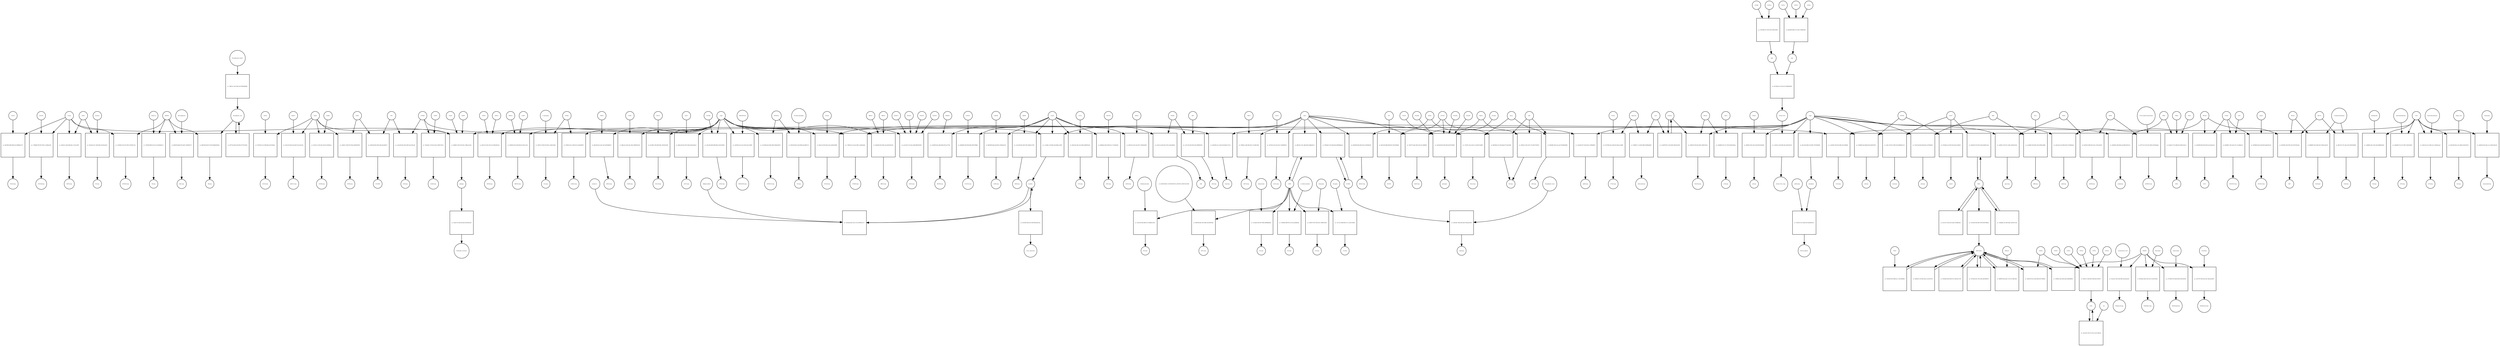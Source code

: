 strict digraph  {
Nsp14 [annotation=urn_miriam_uniprot_P0C6X7, bipartite=0, cls=macromolecule, fontsize=4, label=Nsp14, shape=circle];
"pr_26d7308b-2889-4698-ba25-88d9b8ef1275" [annotation="", bipartite=1, cls=process, fontsize=4, label="pr_26d7308b-2889-4698-ba25-88d9b8ef1275", shape=square];
PEG10comp [annotation="urn_miriam_doi_10.1101%2F2020.06.17.156455", bipartite=0, cls=complex, fontsize=4, label=PEG10comp, shape=circle];
PEG10 [annotation=urn_miriam_uniprot_Q86TG7, bipartite=0, cls=macromolecule, fontsize=4, label=PEG10, shape=circle];
"pr_17499b68-f7f8-4937-9897-ec1d0d4a1b58" [annotation="", bipartite=1, cls=process, fontsize=4, label="pr_17499b68-f7f8-4937-9897-ec1d0d4a1b58", shape=square];
ZNF250comp [annotation="urn_miriam_doi_10.1101%2F2020.06.17.156455", bipartite=0, cls=complex, fontsize=4, label=ZNF250comp, shape=circle];
ZNF250 [annotation=urn_miriam_uniprot_P15622, bipartite=0, cls=macromolecule, fontsize=4, label=ZNF250, shape=circle];
SIRT5 [annotation=urn_miriam_uniprot_Q9NXA8, bipartite=0, cls=macromolecule, fontsize=4, label=SIRT5, shape=circle];
"pr_36cba262-911c-4493-b835-4a476ee441dc" [annotation="", bipartite=1, cls=process, fontsize=4, label="pr_36cba262-911c-4493-b835-4a476ee441dc", shape=square];
SScomp [annotation=urn_miriam_pubmed_17355872, bipartite=0, cls=complex, fontsize=4, label=SScomp, shape=circle];
Suramin [annotation="urn_miriam_pubchem.compound_5361", bipartite=0, cls="simple chemical", fontsize=4, label=Suramin, shape=circle];
"pr_a6fe552c-d1b4-49d8-a8f1-e13a76ca967f" [annotation="", bipartite=1, cls=process, fontsize=4, label="pr_a6fe552c-d1b4-49d8-a8f1-e13a76ca967f", shape=square];
SIRT5comp [annotation=urn_miriam_pubmed_32353859, bipartite=0, cls=complex, fontsize=4, label=SIRT5comp, shape=circle];
IMPDH2 [annotation=urn_miriam_uniprot_P12268, bipartite=0, cls=macromolecule, fontsize=4, label=IMPDH2, shape=circle];
"pr_79158f36-f889-4c43-9c19-a491dbd30c31" [annotation="", bipartite=1, cls=process, fontsize=4, label="pr_79158f36-f889-4c43-9c19-a491dbd30c31", shape=square];
IRcomp [annotation=urn_miriam_pubmed_17139284, bipartite=0, cls=complex, fontsize=4, label=IRcomp, shape=circle];
Ribavirin [annotation="urn_miriam_pubchem.compound_37542|urn_miriam_doi_10.1016%2FS0140-6736(20)31042-4", bipartite=0, cls="simple chemical", fontsize=4, label=Ribavirin, shape=circle];
"pr_84d5974b-ddbf-4255-bd36-71482f965179" [annotation="", bipartite=1, cls=process, fontsize=4, label="pr_84d5974b-ddbf-4255-bd36-71482f965179", shape=square];
IMercomp [annotation=urn_miriam_pubmed_18506437, bipartite=0, cls=complex, fontsize=4, label=IMercomp, shape=circle];
Mercaptopurine [annotation="urn_miriam_pubchem.compound_667490", bipartite=0, cls="simple chemical", fontsize=4, label=Mercaptopurine, shape=circle];
"Mycophenolate mofetil" [annotation="urn_miriam_pubchem.compound_5281078", bipartite=0, cls="simple chemical", fontsize=4, label="Mycophenolate mofetil", shape=circle];
"pr_7db87ce5-7a61-4bb1-a019-9f944640446f" [annotation="", bipartite=1, cls=process, fontsize=4, label="pr_7db87ce5-7a61-4bb1-a019-9f944640446f", shape=square];
"Mycophenolic acid" [annotation="urn_miriam_pubchem.compound_446541|urn_miriam_pubmed_17496727", bipartite=0, cls="simple chemical", fontsize=4, label="Mycophenolic acid", shape=circle];
"pr_bdb973df-8af8-4179-8334-b80b02656b3c" [annotation="", bipartite=1, cls=process, fontsize=4, label="pr_bdb973df-8af8-4179-8334-b80b02656b3c", shape=square];
IMcomp [annotation=urn_miriam_pubmed_17496727, bipartite=0, cls=complex, fontsize=4, label=IMcomp, shape=circle];
"pr_c5955058-cb1b-4735-94f3-c6518fd17c4b" [annotation="", bipartite=1, cls=process, fontsize=4, label="pr_c5955058-cb1b-4735-94f3-c6518fd17c4b", shape=square];
INPDH2comp [annotation=urn_miriam_pubmed_32353859, bipartite=0, cls=complex, fontsize=4, label=INPDH2comp, shape=circle];
Nsp10 [annotation=urn_miriam_uniprot_P0DTD1, bipartite=0, cls=macromolecule, fontsize=4, label=Nsp10, shape=circle];
"pr_67003236-21a3-4589-bf8a-dcf037df2dac" [annotation="", bipartite=1, cls=process, fontsize=4, label="pr_67003236-21a3-4589-bf8a-dcf037df2dac", shape=square];
AP2A2comp [annotation=urn_miriam_pubmed_32353859, bipartite=0, cls=complex, fontsize=4, label=AP2A2comp, shape=circle];
AP2A2 [annotation=urn_miriam_uniprot_O94973, bipartite=0, cls=macromolecule, fontsize=4, label=AP2A2, shape=circle];
GFER [annotation=urn_miriam_uniprot_P55789, bipartite=0, cls=macromolecule, fontsize=4, label=GFER, shape=circle];
"pr_0c80d1d6-8623-4f46-afdf-f3dea2b0fe7f" [annotation="", bipartite=1, cls=process, fontsize=4, label="pr_0c80d1d6-8623-4f46-afdf-f3dea2b0fe7f", shape=square];
FGCOMP [annotation=urn_miriam_pubmed_10592235, bipartite=0, cls=complex, fontsize=4, label=FGCOMP, shape=circle];
FAD [annotation="urn_miriam_pubchem.compound_643975", bipartite=0, cls="simple chemical", fontsize=4, label=FAD, shape=circle];
"pr_21db521c-650d-4473-84e6-a0fb58204295" [annotation="", bipartite=1, cls=process, fontsize=4, label="pr_21db521c-650d-4473-84e6-a0fb58204295", shape=square];
GFERcomp [annotation=urn_miriam_pubmed_32353859, bipartite=0, cls=complex, fontsize=4, label=GFERcomp, shape=circle];
"pr_9a50c1f4-95a8-4ee6-b2fd-253cc0d1c86e" [annotation="", bipartite=1, cls=process, fontsize=4, label="pr_9a50c1f4-95a8-4ee6-b2fd-253cc0d1c86e", shape=square];
ERGIC1comp [annotation=urn_miriam_pubmed_32353859, bipartite=0, cls=complex, fontsize=4, label=ERGIC1comp, shape=circle];
ERGIC1 [annotation=urn_miriam_uniprot_Q969X5, bipartite=0, cls=macromolecule, fontsize=4, label=ERGIC1, shape=circle];
"pr_501d12c5-c42b-4e92-ad55-9ec59f285eae" [annotation="", bipartite=1, cls=process, fontsize=4, label="pr_501d12c5-c42b-4e92-ad55-9ec59f285eae", shape=square];
AP2M1comp [annotation=urn_miriam_pubmed_32353859, bipartite=0, cls=complex, fontsize=4, label=AP2M1comp, shape=circle];
AP2M1 [annotation=urn_miriam_uniprot_Q96CW1, bipartite=0, cls=macromolecule, fontsize=4, label=AP2M1, shape=circle];
Nsp8 [annotation="urn_miriam_uniprot_P0DTD1|urn_miriam_ncbiprotein_YP_009725304|urn_miriam_taxonomy_2697049", bipartite=0, cls=macromolecule, fontsize=4, label=Nsp8, shape=circle];
"pr_ab073c19-70dc-4535-a312-ff6bcf6d7ee6" [annotation="", bipartite=1, cls=process, fontsize=4, label="pr_ab073c19-70dc-4535-a312-ff6bcf6d7ee6", shape=square];
SRP54comp [annotation=urn_miriam_pubmed_32353859, bipartite=0, cls=complex, fontsize=4, label=SRP54comp, shape=circle];
SRP54 [annotation=urn_miriam_uniprot_P61011, bipartite=0, cls=macromolecule, fontsize=4, label=SRP54, shape=circle];
SRP19 [annotation=urn_miriam_uniprot_P09132, bipartite=0, cls=macromolecule, fontsize=4, label=SRP19, shape=circle];
"pr_44decff8-9ec0-4edc-9af3-dd78208818c7" [annotation="", bipartite=1, cls=process, fontsize=4, label="pr_44decff8-9ec0-4edc-9af3-dd78208818c7", shape=square];
DDX10comp [annotation=urn_miriam_pubmed_32353859, bipartite=0, cls=complex, fontsize=4, label=DDX10comp, shape=circle];
DDX10 [annotation=urn_miriam_uniprot_Q13206, bipartite=0, cls=macromolecule, fontsize=4, label=DDX10, shape=circle];
"pr_3df3901b-6232-493f-b4d0-d7c2641ca209" [annotation="", bipartite=1, cls=process, fontsize=4, label="pr_3df3901b-6232-493f-b4d0-d7c2641ca209", shape=square];
MEPCEcomp [annotation=urn_miriam_pubmed_29845934, bipartite=0, cls=complex, fontsize=4, label=MEPCEcomp, shape=circle];
MEPCE [annotation=urn_miriam_uniprot_Q7L2J0, bipartite=0, cls=macromolecule, fontsize=4, label=MEPCE, shape=circle];
LARP7 [annotation=urn_miriam_uniprot_Q4G0J3, bipartite=0, cls=macromolecule, fontsize=4, label=LARP7, shape=circle];
"pr_d88a1ed1-a66a-4dec-804c-68590634cbe0" [annotation="", bipartite=1, cls=process, fontsize=4, label="pr_d88a1ed1-a66a-4dec-804c-68590634cbe0", shape=square];
NGDNcomp [annotation=urn_miriam_pubmed_32353859, bipartite=0, cls=complex, fontsize=4, label=NGDNcomp, shape=circle];
NGDN [annotation=urn_miriam_uniprot_Q8NEJ9, bipartite=0, cls=macromolecule, fontsize=4, label=NGDN, shape=circle];
NARS2 [annotation=urn_miriam_uniprot_Q96I59, bipartite=0, cls=macromolecule, fontsize=4, label=NARS2, shape=circle];
"pr_168357cd-5928-4376-8d3c-c50fafa70dba" [annotation="", bipartite=1, cls=process, fontsize=4, label="pr_168357cd-5928-4376-8d3c-c50fafa70dba", shape=square];
NLcomp [annotation=urn_miriam_pubmed_16753178, bipartite=0, cls=complex, fontsize=4, label=NLcomp, shape=circle];
"L-Asparagine" [annotation="urn_miriam_pubchem.compound_6267", bipartite=0, cls="simple chemical", fontsize=4, label="L-Asparagine", shape=circle];
"pr_97968316-dce7-4d5d-8c1b-e302fe48f470" [annotation="", bipartite=1, cls=process, fontsize=4, label="pr_97968316-dce7-4d5d-8c1b-e302fe48f470", shape=square];
NARS2comp [annotation="urn_miriam_doi_10.1101%2F2020.03.31.019216", bipartite=0, cls=complex, fontsize=4, label=NARS2comp, shape=circle];
Nsp7 [annotation=urn_miriam_uniprot_P0DTD1, bipartite=0, cls=macromolecule, fontsize=4, label=Nsp7, shape=circle];
"pr_7836f34c-cbd6-44d5-95ec-f111dd67a4db" [annotation="", bipartite=1, cls=process, fontsize=4, label="pr_7836f34c-cbd6-44d5-95ec-f111dd67a4db", shape=square];
SRP72comp [annotation=urn_miriam_pubmed_32353859, bipartite=0, cls=complex, fontsize=4, label=SRP72comp, shape=circle];
SRP72 [annotation=urn_miriam_uniprot_O76094, bipartite=0, cls=macromolecule, fontsize=4, label=SRP72, shape=circle];
"pr_6a3c885e-764f-4b95-b88c-7b921f6c6399" [annotation="", bipartite=1, cls=process, fontsize=4, label="pr_6a3c885e-764f-4b95-b88c-7b921f6c6399", shape=square];
NOL10comp [annotation=urn_miriam_pubmed_32353859, bipartite=0, cls=complex, fontsize=4, label=NOL10comp, shape=circle];
NOL10 [annotation=urn_miriam_uniprot_Q9BSC4, bipartite=0, cls=macromolecule, fontsize=4, label=NOL10, shape=circle];
SEPSECS [annotation=urn_miriam_uniprot_Q9HD40, bipartite=0, cls=macromolecule, fontsize=4, label=SEPSECS, shape=circle];
"pr_d783514d-b657-4a44-9882-6bcad8857121" [annotation="", bipartite=1, cls=process, fontsize=4, label="pr_d783514d-b657-4a44-9882-6bcad8857121", shape=square];
SPcomp [annotation=urn_miriam_pubmed_17194211, bipartite=0, cls=complex, fontsize=4, label=SPcomp, shape=circle];
"Pyridoxal phosphate" [annotation="urn_miriam_pubchem.compound_1051", bipartite=0, cls="simple chemical", fontsize=4, label="Pyridoxal phosphate", shape=circle];
"pr_16c35660-beb3-489e-848d-76feb9190435" [annotation="", bipartite=1, cls=process, fontsize=4, label="pr_16c35660-beb3-489e-848d-76feb9190435", shape=square];
SEPSECScomp [annotation=urn_miriam_pubmed_32353859, bipartite=0, cls=complex, fontsize=4, label=SEPSECScomp, shape=circle];
"pr_89baa15d-b3a2-4072-92dd-100e0cfda6cd" [annotation="", bipartite=1, cls=process, fontsize=4, label="pr_89baa15d-b3a2-4072-92dd-100e0cfda6cd", shape=square];
AATFcomp [annotation=urn_miriam_pubmed_32353859, bipartite=0, cls=complex, fontsize=4, label=AATFcomp, shape=circle];
AATF [annotation=urn_miriam_uniprot_Q9NY61, bipartite=0, cls=macromolecule, fontsize=4, label=AATF, shape=circle];
MRPS5 [annotation="", bipartite=0, cls=macromolecule, fontsize=4, label=MRPS5, shape=circle];
"pr_9e90edf9-d523-4082-aade-6bf1b34551b5" [annotation="", bipartite=1, cls=process, fontsize=4, label="pr_9e90edf9-d523-4082-aade-6bf1b34551b5", shape=square];
MRPScomp [annotation=urn_miriam_pubmed_32353859, bipartite=0, cls=complex, fontsize=4, label=MRPScomp, shape=circle];
MRPS2 [annotation=urn_miriam_uniprot_Q9Y399, bipartite=0, cls=macromolecule, fontsize=4, label=MRPS2, shape=circle];
EXOSC2 [annotation=urn_miriam_uniprot_Q13868, bipartite=0, cls=macromolecule, fontsize=4, label=EXOSC2, shape=circle];
"pr_e2e7ee59-173a-422a-ad98-0d887b52f832" [annotation="", bipartite=1, cls=process, fontsize=4, label="pr_e2e7ee59-173a-422a-ad98-0d887b52f832", shape=square];
EXOCcomp [annotation="urn_miriam_pubmed_32353859|urn_miriam_pubmed_28514442", bipartite=0, cls=complex, fontsize=4, label=EXOCcomp, shape=circle];
EXOSC3 [annotation=urn_miriam_uniprot_Q9NQT5, bipartite=0, cls=macromolecule, fontsize=4, label=EXOSC3, shape=circle];
EXOSC5 [annotation=urn_miriam_uniprot_Q9NQT4, bipartite=0, cls=macromolecule, fontsize=4, label=EXOSC5, shape=circle];
EXOSC8 [annotation=urn_miriam_uniprot_Q96B26, bipartite=0, cls=macromolecule, fontsize=4, label=EXOSC8, shape=circle];
FOCAD [annotation=urn_miriam_uniprot_Q5VW36, bipartite=0, cls=macromolecule, fontsize=4, label=FOCAD, shape=circle];
"pr_9bed1c22-0f1b-49e0-aa3b-3a456eb54800" [annotation="", bipartite=1, cls=process, fontsize=4, label="pr_9bed1c22-0f1b-49e0-aa3b-3a456eb54800", shape=square];
FOCADcomp [annotation="urn_miriam_doi_10.1101%2F2020.06.17.156455", bipartite=0, cls=complex, fontsize=4, label=FOCADcomp, shape=circle];
"pr_e05ac08e-80f6-448b-88ab-74ea87834fd1" [annotation="", bipartite=1, cls=process, fontsize=4, label="pr_e05ac08e-80f6-448b-88ab-74ea87834fd1", shape=square];
CCDCcomp [annotation=urn_miriam_pubmed_32353859, bipartite=0, cls=complex, fontsize=4, label=CCDCcomp, shape=circle];
CCDC86 [annotation=urn_miriam_uniprot_Q9H6F5, bipartite=0, cls=macromolecule, fontsize=4, label=CCDC86, shape=circle];
"pr_cef879e8-e41a-412e-9e6d-5efa7c05fbf5" [annotation="", bipartite=1, cls=process, fontsize=4, label="pr_cef879e8-e41a-412e-9e6d-5efa7c05fbf5", shape=square];
MPHOSPHcomp [annotation=urn_miriam_pubmed_32353859, bipartite=0, cls=complex, fontsize=4, label=MPHOSPHcomp, shape=circle];
MPHOSPH10 [annotation=urn_miriam_uniprot_O00566, bipartite=0, cls=macromolecule, fontsize=4, label=MPHOSPH10, shape=circle];
RHOA [annotation=urn_miriam_uniprot_P61586, bipartite=0, cls=macromolecule, fontsize=4, label=RHOA, shape=circle];
"pr_d5853464-ee37-4a5b-b8ad-9773c9bc56b6" [annotation="", bipartite=1, cls=process, fontsize=4, label="pr_d5853464-ee37-4a5b-b8ad-9773c9bc56b6", shape=square];
RGcomp [annotation=urn_miriam_pubmed_10592235, bipartite=0, cls=complex, fontsize=4, label=RGcomp, shape=circle];
GDP [annotation="urn_miriam_pubchem.compound_135398619", bipartite=0, cls="simple chemical", fontsize=4, label=GDP, shape=circle];
"pr_39e8af98-b5b4-4638-a43e-6c7685d65a85" [annotation="", bipartite=1, cls=process, fontsize=4, label="pr_39e8af98-b5b4-4638-a43e-6c7685d65a85", shape=square];
RHOA7comp [annotation=urn_miriam_pubmed_32353859, bipartite=0, cls=complex, fontsize=4, label=RHOA7comp, shape=circle];
RAB7A [annotation=urn_miriam_uniprot_P51149, bipartite=0, cls=macromolecule, fontsize=4, label=RAB7A, shape=circle];
"pr_46450c2c-9021-4257-a75e-f86c79728351" [annotation="", bipartite=1, cls=process, fontsize=4, label="pr_46450c2c-9021-4257-a75e-f86c79728351", shape=square];
"pr_18225772-babe-4961-92ed-52cc84ff83df" [annotation="", bipartite=1, cls=process, fontsize=4, label="pr_18225772-babe-4961-92ed-52cc84ff83df", shape=square];
RAB7comp [annotation=urn_miriam_pubmed_32353859, bipartite=0, cls=complex, fontsize=4, label=RAB7comp, shape=circle];
COMT [annotation=urn_miriam_uniprot_P21964, bipartite=0, cls=macromolecule, fontsize=4, label=COMT, shape=circle];
"pr_01912cf8-2fa6-48b2-87c3-085b62c25a47" [annotation="", bipartite=1, cls=process, fontsize=4, label="pr_01912cf8-2fa6-48b2-87c3-085b62c25a47", shape=square];
MCcomp [annotation=urn_miriam_pubmed_1170911, bipartite=0, cls=complex, fontsize=4, label=MCcomp, shape=circle];
"2-Methoxyestradiol" [annotation="urn_miriam_pubchem.compound_66414", bipartite=0, cls="simple chemical", fontsize=4, label="2-Methoxyestradiol", shape=circle];
"pr_d4bf769f-da01-4d74-9865-62c0560518e6" [annotation="", bipartite=1, cls=process, fontsize=4, label="pr_d4bf769f-da01-4d74-9865-62c0560518e6", shape=square];
DNCcomp [annotation=urn_miriam_pubmed_10592235, bipartite=0, cls=complex, fontsize=4, label=DNCcomp, shape=circle];
"(3_4-DIHYDROXY-2-NITROPHENYL)(PHENYL)METHANONE" [annotation="urn_miriam_pubchem.compound_6914595", bipartite=0, cls="simple chemical", fontsize=4, label="(3_4-DIHYDROXY-2-NITROPHENYL)(PHENYL)METHANONE", shape=circle];
"pr_0c3a4ab1-9eff-45f7-8664-44d498b4e6be" [annotation="", bipartite=1, cls=process, fontsize=4, label="pr_0c3a4ab1-9eff-45f7-8664-44d498b4e6be", shape=square];
ACcomp [annotation=urn_miriam_pubmed_20196537, bipartite=0, cls=complex, fontsize=4, label=ACcomp, shape=circle];
Ademetionine [annotation="urn_miriam_pubchem.compound_34755", bipartite=0, cls="simple chemical", fontsize=4, label=Ademetionine, shape=circle];
"pr_10546492-8df4-4972-a578-aacb40fbedf2" [annotation="", bipartite=1, cls=process, fontsize=4, label="pr_10546492-8df4-4972-a578-aacb40fbedf2", shape=square];
DCcomp [annotation=urn_miriam_pubmed_17016423, bipartite=0, cls=complex, fontsize=4, label=DCcomp, shape=circle];
"3_5-Dinitrocatechol" [annotation="urn_miriam_pubchem.compound_3870203", bipartite=0, cls="simple chemical", fontsize=4, label="3_5-Dinitrocatechol", shape=circle];
"pr_a30ff1f3-7967-4c8d-9215-74bf6f72d109" [annotation="", bipartite=1, cls=process, fontsize=4, label="pr_a30ff1f3-7967-4c8d-9215-74bf6f72d109", shape=square];
NCcomp [annotation=urn_miriam_pubmed_12876237, bipartite=0, cls=complex, fontsize=4, label=NCcomp, shape=circle];
Entacapone [annotation="urn_miriam_pubchem.compound_5281081", bipartite=0, cls="simple chemical", fontsize=4, label=Entacapone, shape=circle];
"pr_51cc212c-b8f8-4634-a772-1c63fcc30044" [annotation="", bipartite=1, cls=process, fontsize=4, label="pr_51cc212c-b8f8-4634-a772-1c63fcc30044", shape=square];
TCcomp [annotation=urn_miriam_pubmed_20502133, bipartite=0, cls=complex, fontsize=4, label=TCcomp, shape=circle];
Tolcapone [annotation="urn_miriam_pubchem.compound_4659569", bipartite=0, cls="simple chemical", fontsize=4, label=Tolcapone, shape=circle];
"pr_d801de51-235c-4dfb-96a8-52d6ba8f11af" [annotation="", bipartite=1, cls=process, fontsize=4, label="pr_d801de51-235c-4dfb-96a8-52d6ba8f11af", shape=square];
pathogen [annotation="urn_miriam_doi_10.1101%2F2020.03.31.019216", bipartite=0, cls=complex, fontsize=4, label=pathogen, shape=circle];
"pr_2ae8a77d-ca6f-40cd-bd1f-d4233df12d23" [annotation="", bipartite=1, cls=process, fontsize=4, label="pr_2ae8a77d-ca6f-40cd-bd1f-d4233df12d23", shape=square];
Neutrophil_activation [annotation="", bipartite=0, cls=phenotype, fontsize=4, label=Neutrophil_activation, shape=circle];
RALA [annotation=urn_miriam_uniprot_P11233, bipartite=0, cls=macromolecule, fontsize=4, label=RALA, shape=circle];
"pr_f93b3d66-196a-413a-aab7-f650d83a808b" [annotation="", bipartite=1, cls=process, fontsize=4, label="pr_f93b3d66-196a-413a-aab7-f650d83a808b", shape=square];
GDPcomp [annotation=urn_miriam_pubmed_10592235, bipartite=0, cls=complex, fontsize=4, label=GDPcomp, shape=circle];
"pr_175615fc-20ae-4e5f-ac7a-66e67512dd98" [annotation="", bipartite=1, cls=process, fontsize=4, label="pr_175615fc-20ae-4e5f-ac7a-66e67512dd98", shape=square];
RALAcomp [annotation=urn_miriam_pubmed_32353859, bipartite=0, cls=complex, fontsize=4, label=RALAcomp, shape=circle];
CYB5R3 [annotation=urn_miriam_uniprot_P00387, bipartite=0, cls=macromolecule, fontsize=4, label=CYB5R3, shape=circle];
"pr_ecb2cf00-4f41-4061-b409-2a6c10b5cebf" [annotation="", bipartite=1, cls=process, fontsize=4, label="pr_ecb2cf00-4f41-4061-b409-2a6c10b5cebf", shape=square];
FADcomp [annotation=urn_miriam_pubmed_17016423, bipartite=0, cls=complex, fontsize=4, label=FADcomp, shape=circle];
"pr_794a44d3-c150-4e41-8ee6-27d60573a874" [annotation="", bipartite=1, cls=process, fontsize=4, label="pr_794a44d3-c150-4e41-8ee6-27d60573a874", shape=square];
NADHcomp [annotation=urn_miriam_pubmed_17341833, bipartite=0, cls=complex, fontsize=4, label=NADHcomp, shape=circle];
NADH [annotation="urn_miriam_pubchem.compound_439153", bipartite=0, cls="simple chemical", fontsize=4, label=NADH, shape=circle];
"pr_7198f12d-ae73-4aee-b8f5-1cedb3b2ab8c" [annotation="", bipartite=1, cls=process, fontsize=4, label="pr_7198f12d-ae73-4aee-b8f5-1cedb3b2ab8c", shape=square];
CYB5R3comp [annotation=urn_miriam_pubmed_32353859, bipartite=0, cls=complex, fontsize=4, label=CYB5R3comp, shape=circle];
"pr_65480f7a-5054-45c8-90ca-7686ac25ed4c" [annotation="", bipartite=1, cls=process, fontsize=4, label="pr_65480f7a-5054-45c8-90ca-7686ac25ed4c", shape=square];
Nsp9 [annotation="urn_miriam_uniprot_P0DTD1|urn_miriam_ncbiprotein_YP_009725305", bipartite=0, cls=macromolecule, fontsize=4, label=Nsp9, shape=circle];
Nsp16 [annotation=urn_miriam_uniprot_P0C6X7, bipartite=0, cls=macromolecule, fontsize=4, label=Nsp16, shape=circle];
NEMF [annotation=urn_miriam_uniprot_O60524, bipartite=0, cls=macromolecule, fontsize=4, label=NEMF, shape=circle];
homodimer [annotation=urn_miriam_pubmed_19153232, bipartite=0, cls=complex, fontsize=4, label=homodimer, shape=circle];
"pr_1f30c811-61c2-44a8-91ef-f2d2458353c3" [annotation="", bipartite=1, cls=process, fontsize=4, label="pr_1f30c811-61c2-44a8-91ef-f2d2458353c3", shape=square];
RNArecognition [annotation=urn_miriam_pubmed_19153232, bipartite=0, cls=complex, fontsize=4, label=RNArecognition, shape=circle];
ssRNAoligo [annotation=urn_miriam_pubmed_19153232, bipartite=0, cls="nucleic acid feature", fontsize=4, label=ssRNAoligo, shape=circle];
"pr_d61ce8d1-8df0-4c26-9d87-10357b666d93" [annotation="", bipartite=1, cls=process, fontsize=4, label="pr_d61ce8d1-8df0-4c26-9d87-10357b666d93", shape=square];
"pr_31d718a2-3f13-4dc2-8ae7-a50d5f0f9e51" [annotation="", bipartite=1, cls=process, fontsize=4, label="pr_31d718a2-3f13-4dc2-8ae7-a50d5f0f9e51", shape=square];
ACSLcomp [annotation=urn_miriam_pubmed_32353859, bipartite=0, cls=complex, fontsize=4, label=ACSLcomp, shape=circle];
ACSL3 [annotation="", bipartite=0, cls=macromolecule, fontsize=4, label=ACSL3, shape=circle];
CA12 [annotation=urn_miriam_uniprot_O43570, bipartite=0, cls=macromolecule, fontsize=4, label=CA12, shape=circle];
"pr_ce8d084a-b3bc-470b-a206-468f692ed20c" [annotation="", bipartite=1, cls=process, fontsize=4, label="pr_ce8d084a-b3bc-470b-a206-468f692ed20c", shape=square];
BZcomp [annotation=urn_miriam_pubmed_19119014, bipartite=0, cls=complex, fontsize=4, label=BZcomp, shape=circle];
Benzthiazide [annotation="urn_miriam_pubchem.compound_2343", bipartite=0, cls="simple chemical", fontsize=4, label=Benzthiazide, shape=circle];
"pr_32b44d04-f7cb-41c3-99f2-72af6c85d9a5" [annotation="", bipartite=1, cls=process, fontsize=4, label="pr_32b44d04-f7cb-41c3-99f2-72af6c85d9a5", shape=square];
HFTcomp [annotation=urn_miriam_pubmed_19119014, bipartite=0, cls=complex, fontsize=4, label=HFTcomp, shape=circle];
Hydroflumethiazide [annotation="urn_miriam_pubchem.compound_70876165", bipartite=0, cls="simple chemical", fontsize=4, label=Hydroflumethiazide, shape=circle];
"pr_c86c0cab-2c21-4260-a1a5-c22b8c9eeaaf" [annotation="", bipartite=1, cls=process, fontsize=4, label="pr_c86c0cab-2c21-4260-a1a5-c22b8c9eeaaf", shape=square];
HCTcomp [annotation=urn_miriam_pubmed_19119014, bipartite=0, cls=complex, fontsize=4, label=HCTcomp, shape=circle];
Hydrochlorothiazide [annotation="urn_miriam_pubchem.compound_3639", bipartite=0, cls="simple chemical", fontsize=4, label=Hydrochlorothiazide, shape=circle];
"pr_682c6304-94ee-41e1-8db0-3e3563331f2c" [annotation="", bipartite=1, cls=process, fontsize=4, label="pr_682c6304-94ee-41e1-8db0-3e3563331f2c", shape=square];
EAcomp [annotation=urn_miriam_pubmed_20185318, bipartite=0, cls=complex, fontsize=4, label=EAcomp, shape=circle];
"Ellagic Acid" [annotation="urn_miriam_pubchem.compound_5281855", bipartite=0, cls="simple chemical", fontsize=4, label="Ellagic Acid", shape=circle];
"pr_cbdd3d70-b3af-4a8c-aca1-0020ce04ac84" [annotation="", bipartite=1, cls=process, fontsize=4, label="pr_cbdd3d70-b3af-4a8c-aca1-0020ce04ac84", shape=square];
ZonisamideComp [annotation=urn_miriam_pubmed_19703035, bipartite=0, cls=complex, fontsize=4, label=ZonisamideComp, shape=circle];
Zonisamide [annotation="urn_miriam_pubchem.substance_5734", bipartite=0, cls="simple chemical", fontsize=4, label=Zonisamide, shape=circle];
"pr_cc9af428-7285-45e4-86ff-a6e7e5d00b0a" [annotation="", bipartite=1, cls=process, fontsize=4, label="pr_cc9af428-7285-45e4-86ff-a6e7e5d00b0a", shape=square];
CA12comp [annotation="urn_miriam_doi_10.1101%2F2020.06.17.156455", bipartite=0, cls=complex, fontsize=4, label=CA12comp, shape=circle];
"pr_78052bd3-3743-494d-9a0e-8d9838bb4aa5" [annotation="", bipartite=1, cls=process, fontsize=4, label="pr_78052bd3-3743-494d-9a0e-8d9838bb4aa5", shape=square];
SCARB1 [annotation=urn_miriam_uniprot_Q8WTV0, bipartite=0, cls=macromolecule, fontsize=4, label=SCARB1, shape=circle];
"pr_2841e69c-3380-40e0-8aa6-199ea0a297b3" [annotation="", bipartite=1, cls=process, fontsize=4, label="pr_2841e69c-3380-40e0-8aa6-199ea0a297b3", shape=square];
lipidcomp [annotation=urn_miriam_pubmed_16530182, bipartite=0, cls=complex, fontsize=4, label=lipidcomp, shape=circle];
"Phosphatidyl serine" [annotation="urn_miriam_pubchem.compound_6323481", bipartite=0, cls="simple chemical", fontsize=4, label="Phosphatidyl serine", shape=circle];
Nsp12 [annotation=urn_miriam_uniprot_P0DTD1, bipartite=0, cls=macromolecule, fontsize=4, label=Nsp12, shape=circle];
"pr_2c230040-0abe-4d62-8d9a-b871ac47734e" [annotation="", bipartite=1, cls=process, fontsize=4, label="pr_2c230040-0abe-4d62-8d9a-b871ac47734e", shape=square];
MYCBPcomp [annotation=urn_miriam_pubmed_32353859, bipartite=0, cls=complex, fontsize=4, label=MYCBPcomp, shape=circle];
MYCBP2 [annotation=urn_miriam_uniprot_O75592, bipartite=0, cls=macromolecule, fontsize=4, label=MYCBP2, shape=circle];
"pr_d0d449df-d706-4644-894f-e8f971f098b3" [annotation="", bipartite=1, cls=process, fontsize=4, label="pr_d0d449df-d706-4644-894f-e8f971f098b3", shape=square];
ZC3H7Acomp [annotation=urn_miriam_pubmed_32353859, bipartite=0, cls=complex, fontsize=4, label=ZC3H7Acomp, shape=circle];
"ZC3H7A " [annotation=urn_miriam_uniprot_Q8IWR0, bipartite=0, cls=macromolecule, fontsize=4, label="ZC3H7A ", shape=circle];
"pr_68053909-0da9-4ebf-8b35-c9928dc923c8" [annotation="", bipartite=1, cls=process, fontsize=4, label="pr_68053909-0da9-4ebf-8b35-c9928dc923c8", shape=square];
LARPcomp [annotation=urn_miriam_pubmed_32353859, bipartite=0, cls=complex, fontsize=4, label=LARPcomp, shape=circle];
"LARP4B " [annotation=urn_miriam_uniprot_Q92615, bipartite=0, cls=macromolecule, fontsize=4, label="LARP4B ", shape=circle];
"pr_1a3ec058-6f2e-4816-970b-76db24117560" [annotation="", bipartite=1, cls=process, fontsize=4, label="pr_1a3ec058-6f2e-4816-970b-76db24117560", shape=square];
RBMcomp [annotation=urn_miriam_pubmed_32353859, bipartite=0, cls=complex, fontsize=4, label=RBMcomp, shape=circle];
RBM41 [annotation=urn_miriam_uniprot_Q96IZ5, bipartite=0, cls=macromolecule, fontsize=4, label=RBM41, shape=circle];
"pr_96eb13de-ed8c-4ea3-8f04-ad6480760c4f" [annotation="", bipartite=1, cls=process, fontsize=4, label="pr_96eb13de-ed8c-4ea3-8f04-ad6480760c4f", shape=square];
TCFcomp [annotation=urn_miriam_pubmed_32353859, bipartite=0, cls=complex, fontsize=4, label=TCFcomp, shape=circle];
TCF12 [annotation=urn_miriam_uniprot_Q99081, bipartite=0, cls=macromolecule, fontsize=4, label=TCF12, shape=circle];
"pr_b9096eba-8d16-4390-9a15-171a6442fa62" [annotation="", bipartite=1, cls=process, fontsize=4, label="pr_b9096eba-8d16-4390-9a15-171a6442fa62", shape=square];
ZNFcomp [annotation=urn_miriam_pubmed_32353859, bipartite=0, cls=complex, fontsize=4, label=ZNFcomp, shape=circle];
ZNF318 [annotation=urn_miriam_uniprot_Q5VUA4, bipartite=0, cls=macromolecule, fontsize=4, label=ZNF318, shape=circle];
BCKDK [annotation=urn_miriam_uniprot_O14874, bipartite=0, cls=macromolecule, fontsize=4, label=BCKDK, shape=circle];
"pr_e147cc46-ef20-4d7b-a635-5fbffb97fef4" [annotation="", bipartite=1, cls=process, fontsize=4, label="pr_e147cc46-ef20-4d7b-a635-5fbffb97fef4", shape=square];
ADPcomp [annotation=urn_miriam_pubmed_17016423, bipartite=0, cls=complex, fontsize=4, label=ADPcomp, shape=circle];
ADP [annotation="urn_miriam_pubchem.compound_6022", bipartite=0, cls="simple chemical", fontsize=4, label=ADP, shape=circle];
"pr_e33211c0-a0a6-461e-927b-c8a45ed683ef" [annotation="", bipartite=1, cls=process, fontsize=4, label="pr_e33211c0-a0a6-461e-927b-c8a45ed683ef", shape=square];
s389 [annotation=urn_miriam_pubmed_32353859, bipartite=0, cls=complex, fontsize=4, label=s389, shape=circle];
"pr_a6007c62-ee81-4c6a-997c-1b2955dc8f03" [annotation="", bipartite=1, cls=process, fontsize=4, label="pr_a6007c62-ee81-4c6a-997c-1b2955dc8f03", shape=square];
SBNOcomp [annotation=urn_miriam_pubmed_32353859, bipartite=0, cls=complex, fontsize=4, label=SBNOcomp, shape=circle];
SBNO1 [annotation=urn_miriam_uniprot_A3KN83, bipartite=0, cls=macromolecule, fontsize=4, label=SBNO1, shape=circle];
Nsp7812 [annotation="urn_miriam_doi_10.1101%2F2020.03.16.993386", bipartite=0, cls=complex, fontsize=4, label=Nsp7812, shape=circle];
"pr_f6e19b34-3b4e-4472-9f5b-680c46f7a2ee" [annotation="", bipartite=1, cls=process, fontsize=4, label="pr_f6e19b34-3b4e-4472-9f5b-680c46f7a2ee", shape=square];
virus_replication [annotation="urn_miriam_doi_10.1126%2Fscience.abc1560", bipartite=0, cls=phenotype, fontsize=4, label=virus_replication, shape=circle];
"pr_8c6091dd-d2ca-447e-a7f5-e2b789a7e111" [annotation="", bipartite=1, cls=process, fontsize=4, label="pr_8c6091dd-d2ca-447e-a7f5-e2b789a7e111", shape=square];
"remdesivir " [annotation="urn_miriam_pubchem.compound_121304016", bipartite=0, cls="simple chemical", fontsize=4, label="remdesivir ", shape=circle];
RdRpassembled [annotation=urn_miriam_ncbigene_8673700, bipartite=0, cls="nucleic acid feature", fontsize=4, label=RdRpassembled, shape=circle];
"pr_c11e4dfe-1c38-40bf-a5a6-84f6ac15f091" [annotation="", bipartite=1, cls=process, fontsize=4, label="pr_c11e4dfe-1c38-40bf-a5a6-84f6ac15f091", shape=square];
ELN [annotation=urn_miriam_uniprot_P15502, bipartite=0, cls=macromolecule, fontsize=4, label=ELN, shape=circle];
"pr_7869df37-cc14-4462-8968-559586ba8b65" [annotation="", bipartite=1, cls=process, fontsize=4, label="pr_7869df37-cc14-4462-8968-559586ba8b65", shape=square];
RofecoxibComp [annotation="urn_miriam_pubmed_17620346|urn_miriam_pubmed_16679386", bipartite=0, cls=complex, fontsize=4, label=RofecoxibComp, shape=circle];
Rofecoxib [annotation="urn_miriam_pubchem.compound_5090", bipartite=0, cls="simple chemical", fontsize=4, label=Rofecoxib, shape=circle];
EDNRA [annotation=urn_miriam_uniprot_P25101, bipartite=0, cls=macromolecule, fontsize=4, label=EDNRA, shape=circle];
"pr_91a22ea7-fe65-43e8-9982-42aeebeefe4e" [annotation="", bipartite=1, cls=process, fontsize=4, label="pr_91a22ea7-fe65-43e8-9982-42aeebeefe4e", shape=square];
EDNRAcetComp [annotation=urn_miriam_pubmed_10727528, bipartite=0, cls=complex, fontsize=4, label=EDNRAcetComp, shape=circle];
"Acetylsalicylic acid" [annotation="urn_miriam_pubchem.compound_2244", bipartite=0, cls="simple chemical", fontsize=4, label="Acetylsalicylic acid", shape=circle];
"pr_8b7dada3-9bee-4181-8a75-cfc95e7b1b9a" [annotation="", bipartite=1, cls=process, fontsize=4, label="pr_8b7dada3-9bee-4181-8a75-cfc95e7b1b9a", shape=square];
EDNRMacComp [annotation="urn_miriam_pubmed_24261583|urn_miriam_pubmed_22862294|urn_miriam_pubmed_22458347", bipartite=0, cls=complex, fontsize=4, label=EDNRMacComp, shape=circle];
Macitentan [annotation="urn_miriam_pubchem.compound_16004692", bipartite=0, cls="simple chemical", fontsize=4, label=Macitentan, shape=circle];
"pr_a2776982-0150-45b9-ba98-3a259514d142" [annotation="", bipartite=1, cls=process, fontsize=4, label="pr_a2776982-0150-45b9-ba98-3a259514d142", shape=square];
EDNRAmbComp [annotation=urn_miriam_pubmed_20811346, bipartite=0, cls=complex, fontsize=4, label=EDNRAmbComp, shape=circle];
Ambrisentan [annotation="urn_miriam_pubchem.compound_6918493", bipartite=0, cls="simple chemical", fontsize=4, label=Ambrisentan, shape=circle];
"pr_ace97761-63f4-4e5d-a56c-4dae2afad953" [annotation="", bipartite=1, cls=process, fontsize=4, label="pr_ace97761-63f4-4e5d-a56c-4dae2afad953", shape=square];
EDNRASitaComp [annotation=urn_miriam_pubmed_17472992, bipartite=0, cls=complex, fontsize=4, label=EDNRASitaComp, shape=circle];
Sitaxentan [annotation="urn_miriam_pubchem.compound_643975", bipartite=0, cls="simple chemical", fontsize=4, label=Sitaxentan, shape=circle];
AIFM1 [annotation=urn_miriam_uniprot_O95831, bipartite=0, cls=macromolecule, fontsize=4, label=AIFM1, shape=circle];
"pr_d9777c54-7e34-4cb7-8490-a397d24ebbea" [annotation="", bipartite=1, cls=process, fontsize=4, label="pr_d9777c54-7e34-4cb7-8490-a397d24ebbea", shape=square];
AIFMFlaComp [annotation="urn_miriam_pubmed_17016423|urn_miriam_pubmed_17139284|urn_miriam_pubmed_10592235", bipartite=0, cls=complex, fontsize=4, label=AIFMFlaComp, shape=circle];
"Flavin adenine dinucleotide" [annotation="urn_miriam_pubchem.compound_643975", bipartite=0, cls="simple chemical", fontsize=4, label="Flavin adenine dinucleotide", shape=circle];
PCSK1 [annotation="", bipartite=0, cls=macromolecule, fontsize=4, label=PCSK1, shape=circle];
"pr_8e82966a-7293-42e8-a1f1-e7acdfdbae53" [annotation="", bipartite=1, cls=process, fontsize=4, label="pr_8e82966a-7293-42e8-a1f1-e7acdfdbae53", shape=square];
NECENVComp [annotation=urn_miriam_pubmed_8940009, bipartite=0, cls=complex, fontsize=4, label=NECENVComp, shape=circle];
ENV [annotation="urn_miriam_uniprot_A0A517FIL8|urn_miriam_taxonomy_11676", bipartite=0, cls=macromolecule, fontsize=4, label=ENV, shape=circle];
"pr_4d7088d4-8ee8-4cbb-b92d-ded4a3f32cd5" [annotation="", bipartite=1, cls=process, fontsize=4, label="pr_4d7088d4-8ee8-4cbb-b92d-ded4a3f32cd5", shape=square];
NECINsComp [annotation="urn_miriam_pubmed_17016423|urn_miriam_pubmed_17139284", bipartite=0, cls=complex, fontsize=4, label=NECINsComp, shape=circle];
Insulin [annotation=urn_miriam_uniprot_P01308, bipartite=0, cls=macromolecule, fontsize=4, label=Insulin, shape=circle];
MAT2A [annotation=urn_miriam_uniprot_P31153, bipartite=0, cls=macromolecule, fontsize=4, label=MAT2A, shape=circle];
"pr_88d894f7-44c6-40ab-81b7-36505ecbb128" [annotation="", bipartite=1, cls=process, fontsize=4, label="pr_88d894f7-44c6-40ab-81b7-36505ecbb128", shape=square];
SAdComp2 [annotation="urn_miriam_pubmed_12660248|urn_miriam_pubmed_12023972|urn_miriam_pubmed_11596649", bipartite=0, cls=complex, fontsize=4, label=SAdComp2, shape=circle];
"S-Adenosylmethionine" [annotation="urn_miriam_pubchem.compound_34755", bipartite=0, cls="simple chemical", fontsize=4, label="S-Adenosylmethionine", shape=circle];
PTGS2 [annotation="", bipartite=0, cls=macromolecule, fontsize=4, label=PTGS2, shape=circle];
"pr_87c67089-a021-4eb8-b1de-f6facac5b808" [annotation="", bipartite=1, cls=process, fontsize=4, label="pr_87c67089-a021-4eb8-b1de-f6facac5b808", shape=square];
PTGScomp [annotation=urn_miriam_pubmed_20724158, bipartite=0, cls=complex, fontsize=4, label=PTGScomp, shape=circle];
MAT1A [annotation=urn_miriam_uniprot_Q00266, bipartite=0, cls=macromolecule, fontsize=4, label=MAT1A, shape=circle];
"pr_d0d1c951-791c-4bac-b276-50654363df8a" [annotation="", bipartite=1, cls=process, fontsize=4, label="pr_d0d1c951-791c-4bac-b276-50654363df8a", shape=square];
SAdComp [annotation="urn_miriam_pubmed_12631701|urn_miriam_pubmed_12060674|urn_miriam_pubmed_11301045|urn_miriam_pubmed_12660248", bipartite=0, cls=complex, fontsize=4, label=SAdComp, shape=circle];
Fibrillin [annotation=urn_miriam_pubmed_8702639, bipartite=0, cls=complex, fontsize=4, label=Fibrillin, shape=circle];
"pr_1ecd8709-85c1-4325-b464-76b9a18e1850" [annotation="", bipartite=1, cls=process, fontsize=4, label="pr_1ecd8709-85c1-4325-b464-76b9a18e1850", shape=square];
"EDN1-homo" [annotation=urn_miriam_pubmed_17678888, bipartite=0, cls=complex, fontsize=4, label="EDN1-homo", shape=circle];
"pr_f0e8f5d4-1126-4954-a8ea-e3c2e5f337a9" [annotation="", bipartite=1, cls=process, fontsize=4, label="pr_f0e8f5d4-1126-4954-a8ea-e3c2e5f337a9", shape=square];
"pr_31aefd2f-5b71-45eb-b528-111f08448f5d" [annotation="", bipartite=1, cls=process, fontsize=4, label="pr_31aefd2f-5b71-45eb-b528-111f08448f5d", shape=square];
gtf2f2comp [annotation=urn_miriam_pubmed_32353859, bipartite=0, cls=complex, fontsize=4, label=gtf2f2comp, shape=circle];
GTF2F2 [annotation="urn_miriam_uniprot_P13984|urn_miriam_pubmed_10428810", bipartite=0, cls=macromolecule, fontsize=4, label=GTF2F2, shape=circle];
"pr_233b057b-5f39-4eb5-900e-70bfdcf163ae" [annotation="", bipartite=1, cls=process, fontsize=4, label="pr_233b057b-5f39-4eb5-900e-70bfdcf163ae", shape=square];
Fibrillincomp [annotation=urn_miriam_pubmed_32353859, bipartite=0, cls=complex, fontsize=4, label=Fibrillincomp, shape=circle];
FBLN5 [annotation="", bipartite=0, cls=macromolecule, fontsize=4, label=FBLN5, shape=circle];
"pr_e92e2ea0-51a4-4838-b184-2712d8e96ea0" [annotation="", bipartite=1, cls=process, fontsize=4, label="pr_e92e2ea0-51a4-4838-b184-2712d8e96ea0", shape=square];
nek9comp [annotation=urn_miriam_pubmed_32353859, bipartite=0, cls=complex, fontsize=4, label=nek9comp, shape=circle];
NEK9 [annotation=urn_miriam_uniprot_Q8TD19, bipartite=0, cls=macromolecule, fontsize=4, label=NEK9, shape=circle];
"pr_3a5081fc-ed74-4e7c-9405-cd0e8a5d13b1" [annotation="", bipartite=1, cls=process, fontsize=4, label="pr_3a5081fc-ed74-4e7c-9405-cd0e8a5d13b1", shape=square];
spartcomp [annotation=urn_miriam_pubmed_32353859, bipartite=0, cls=complex, fontsize=4, label=spartcomp, shape=circle];
SPART [annotation=urn_miriam_uniprot_Q8N0X7, bipartite=0, cls=macromolecule, fontsize=4, label=SPART, shape=circle];
"pr_d36699c4-955e-4e55-abe8-8035162be830" [annotation="", bipartite=1, cls=process, fontsize=4, label="pr_d36699c4-955e-4e55-abe8-8035162be830", shape=square];
eifcomp [annotation=urn_miriam_pubmed_32353859, bipartite=0, cls=complex, fontsize=4, label=eifcomp, shape=circle];
EIF4H [annotation="urn_miriam_uniprot_Q15056|urn_miriam_pubmed_10585411|urn_miriam_pubmed_11418588", bipartite=0, cls=macromolecule, fontsize=4, label=EIF4H, shape=circle];
"pr_1d6cc72d-621a-4995-815d-4bf604da7c54" [annotation="", bipartite=1, cls=process, fontsize=4, label="pr_1d6cc72d-621a-4995-815d-4bf604da7c54", shape=square];
dcafcomp [annotation=urn_miriam_pubmed_32353859, bipartite=0, cls=complex, fontsize=4, label=dcafcomp, shape=circle];
DCAF7 [annotation="urn_miriam_uniprot_P61962|urn_miriam_pubmed_16887337|urn_miriam_pubmed_16949367", bipartite=0, cls=macromolecule, fontsize=4, label=DCAF7, shape=circle];
"pr_413df8d5-0a40-4d6b-8cd6-9c48631f9517" [annotation="", bipartite=1, cls=process, fontsize=4, label="pr_413df8d5-0a40-4d6b-8cd6-9c48631f9517", shape=square];
znfcomp [annotation=urn_miriam_pubmed_32353859, bipartite=0, cls=complex, fontsize=4, label=znfcomp, shape=circle];
ZNF503 [annotation=urn_miriam_uniprot_Q96F45, bipartite=0, cls=macromolecule, fontsize=4, label=ZNF503, shape=circle];
"pr_75a4e726-8a4d-439d-b26e-e2375b8344cf" [annotation="", bipartite=1, cls=process, fontsize=4, label="pr_75a4e726-8a4d-439d-b26e-e2375b8344cf", shape=square];
mibcomp [annotation=urn_miriam_pubmed_32353859, bipartite=0, cls=complex, fontsize=4, label=mibcomp, shape=circle];
MIB1 [annotation="urn_miriam_uniprot_Q86YT6|urn_miriam_pubmed_24185901", bipartite=0, cls=macromolecule, fontsize=4, label=MIB1, shape=circle];
"pr_f7d704ab-ec3f-455f-93a4-96ca5a789e61" [annotation="", bipartite=1, cls=process, fontsize=4, label="pr_f7d704ab-ec3f-455f-93a4-96ca5a789e61", shape=square];
dcafznf [annotation=urn_miriam_pubmed_27705803, bipartite=0, cls=complex, fontsize=4, label=dcafznf, shape=circle];
"pr_c33e057a-2cbb-499f-a5d2-a4ff3e40c613" [annotation="", bipartite=1, cls=process, fontsize=4, label="pr_c33e057a-2cbb-499f-a5d2-a4ff3e40c613", shape=square];
"Nuclear Pore comp" [annotation=urn_miriam_pubmed_32353859, bipartite=0, cls=complex, fontsize=4, label="Nuclear Pore comp", shape=circle];
"Nuclear Pore" [annotation=urn_miriam_pubmed_32296183, bipartite=0, cls=complex, fontsize=4, label="Nuclear Pore", shape=circle];
NUP214 [annotation=urn_miriam_uniprot_P35658, bipartite=0, cls=macromolecule, fontsize=4, label=NUP214, shape=circle];
"pr_761616b9-2f7c-4432-8cf8-1f45b72ed6cf" [annotation="", bipartite=1, cls=process, fontsize=4, label="pr_761616b9-2f7c-4432-8cf8-1f45b72ed6cf", shape=square];
nup2 [annotation=urn_miriam_pubmed_9049309, bipartite=0, cls=complex, fontsize=4, label=nup2, shape=circle];
NUP88 [annotation="urn_miriam_uniprot_Q99567|urn_miriam_pubmed_30543681", bipartite=0, cls=macromolecule, fontsize=4, label=NUP88, shape=circle];
"pr_d57c8da0-bccf-41eb-b77d-1b88abf5b434" [annotation="", bipartite=1, cls=process, fontsize=4, label="pr_d57c8da0-bccf-41eb-b77d-1b88abf5b434", shape=square];
nup1 [annotation=urn_miriam_pubmed_12196509, bipartite=0, cls=complex, fontsize=4, label=nup1, shape=circle];
"pr_8b314c90-8f8b-4d6d-b813-091ef929d4af" [annotation="", bipartite=1, cls=process, fontsize=4, label="pr_8b314c90-8f8b-4d6d-b813-091ef929d4af", shape=square];
"TAT-HIV" [annotation=urn_miriam_pubmed_8934526, bipartite=0, cls=complex, fontsize=4, label="TAT-HIV", shape=circle];
TAT [annotation="urn_miriam_uniprot_A6MI22|urn_miriam_taxonomy_11676", bipartite=0, cls=macromolecule, fontsize=4, label=TAT, shape=circle];
EDN1 [annotation=urn_miriam_ncbigene_1906, bipartite=0, cls="nucleic acid feature", fontsize=4, label=EDN1, shape=circle];
"pr_4c3e2456-43f4-4887-8140-691f6798b2fa" [annotation="", bipartite=1, cls=process, fontsize=4, label="pr_4c3e2456-43f4-4887-8140-691f6798b2fa", shape=square];
BAG6 [annotation=urn_miriam_uniprot_P46379, bipartite=0, cls=macromolecule, fontsize=4, label=BAG6, shape=circle];
"pr_410e4242-f814-4498-a5c1-1e63100084f2" [annotation="", bipartite=1, cls=process, fontsize=4, label="pr_410e4242-f814-4498-a5c1-1e63100084f2", shape=square];
Vpr [annotation="urn_miriam_uniprot_I2A5W5|urn_miriam_taxonomy_11676", bipartite=0, cls=macromolecule, fontsize=4, label=Vpr, shape=circle];
"pr_11bcaa93-21f6-471e-82ce-ae25ccb8dc3b" [annotation="", bipartite=1, cls=process, fontsize=4, label="pr_11bcaa93-21f6-471e-82ce-ae25ccb8dc3b", shape=square];
COPS [annotation=urn_miriam_pubmed_16045761, bipartite=0, cls=complex, fontsize=4, label=COPS, shape=circle];
"pr_52da6750-92c4-4cbb-b389-b3515786992e" [annotation="", bipartite=1, cls=process, fontsize=4, label="pr_52da6750-92c4-4cbb-b389-b3515786992e", shape=square];
COPS6 [annotation=urn_miriam_uniprot_Q7L5N1, bipartite=0, cls=macromolecule, fontsize=4, label=COPS6, shape=circle];
"pr_2d0987f9-feed-44a7-a755-5ac74dd754e6" [annotation="", bipartite=1, cls=process, fontsize=4, label="pr_2d0987f9-feed-44a7-a755-5ac74dd754e6", shape=square];
UBQLN4 [annotation=urn_miriam_uniprot_Q9NRR5, bipartite=0, cls=macromolecule, fontsize=4, label=UBQLN4, shape=circle];
"pr_552f6fdc-62e4-46e9-ad5b-2d945b0fff43" [annotation="", bipartite=1, cls=process, fontsize=4, label="pr_552f6fdc-62e4-46e9-ad5b-2d945b0fff43", shape=square];
"pr_0e491005-aa7c-4a63-9c44-8442e17e311c" [annotation="", bipartite=1, cls=process, fontsize=4, label="pr_0e491005-aa7c-4a63-9c44-8442e17e311c", shape=square];
NspComp [annotation=urn_miriam_pubmed_32296183, bipartite=0, cls=complex, fontsize=4, label=NspComp, shape=circle];
"pr_833503a5-6498-44ef-a2d1-1c835cd34140" [annotation="", bipartite=1, cls=process, fontsize=4, label="pr_833503a5-6498-44ef-a2d1-1c835cd34140", shape=square];
SPARTcomp [annotation=urn_miriam_pubmed_19765186, bipartite=0, cls=complex, fontsize=4, label=SPARTcomp, shape=circle];
MAT2B [annotation="urn_miriam_uniprot_Q9NZL9|urn_miriam_pubmed_10644686|urn_miriam_pubmed_23189196|urn_miriam_pubmed_25075345|urn_miriam_pubmed_23425511", bipartite=0, cls=macromolecule, fontsize=4, label=MAT2B, shape=circle];
"pr_b505d858-f4d2-4810-92b3-eda14a06cad2" [annotation="", bipartite=1, cls=process, fontsize=4, label="pr_b505d858-f4d2-4810-92b3-eda14a06cad2", shape=square];
NEC1 [annotation=urn_miriam_pubmed_25544563, bipartite=0, cls=complex, fontsize=4, label=NEC1, shape=circle];
"pr_ecba9893-3018-4801-a9f3-b39f02cd49db" [annotation="", bipartite=1, cls=process, fontsize=4, label="pr_ecba9893-3018-4801-a9f3-b39f02cd49db", shape=square];
MIBcomp [annotation=urn_miriam_pubmed_21985982, bipartite=0, cls=complex, fontsize=4, label=MIBcomp, shape=circle];
DLL1 [annotation=urn_miriam_uniprot_O00548, bipartite=0, cls=macromolecule, fontsize=4, label=DLL1, shape=circle];
"pr_3462b05f-1db9-400d-aea8-86bc45873c5e" [annotation="", bipartite=1, cls=process, fontsize=4, label="pr_3462b05f-1db9-400d-aea8-86bc45873c5e", shape=square];
mat2bcomp [annotation=urn_miriam_pubmed_32353859, bipartite=0, cls=complex, fontsize=4, label=mat2bcomp, shape=circle];
"pr_5c80dd08-2f22-417c-997d-d2b29cf9abae" [annotation="", bipartite=1, cls=process, fontsize=4, label="pr_5c80dd08-2f22-417c-997d-d2b29cf9abae", shape=square];
LOXcomp [annotation=urn_miriam_pubmed_14745449, bipartite=0, cls=complex, fontsize=4, label=LOXcomp, shape=circle];
LOXL1 [annotation=urn_miriam_uniprot_Q08397, bipartite=0, cls=macromolecule, fontsize=4, label=LOXL1, shape=circle];
"pr_4b474f90-12fb-4700-a633-45702128aa4b" [annotation="", bipartite=1, cls=process, fontsize=4, label="pr_4b474f90-12fb-4700-a633-45702128aa4b", shape=square];
MAT [annotation=urn_miriam_pubmed_12671891, bipartite=0, cls=complex, fontsize=4, label=MAT, shape=circle];
COPS2 [annotation=urn_miriam_uniprot_P61201, bipartite=0, cls=macromolecule, fontsize=4, label=COPS2, shape=circle];
"pr_829427c3-2d3d-4f4c-8280-82dc7af45977" [annotation="", bipartite=1, cls=process, fontsize=4, label="pr_829427c3-2d3d-4f4c-8280-82dc7af45977", shape=square];
COPS4 [annotation=urn_miriam_uniprot_Q9UBW8, bipartite=0, cls=macromolecule, fontsize=4, label=COPS4, shape=circle];
COPS5 [annotation=urn_miriam_uniprot_Q92905, bipartite=0, cls=macromolecule, fontsize=4, label=COPS5, shape=circle];
COPS7A [annotation=urn_miriam_uniprot_Q9UBW8, bipartite=0, cls=macromolecule, fontsize=4, label=COPS7A, shape=circle];
COPS8 [annotation=urn_miriam_uniprot_Q99627, bipartite=0, cls=macromolecule, fontsize=4, label=COPS8, shape=circle];
"pr_6353b036-d6e6-4463-b7c9-c6851dcc2744" [annotation="", bipartite=1, cls=process, fontsize=4, label="pr_6353b036-d6e6-4463-b7c9-c6851dcc2744", shape=square];
"pr_91f13ed6-30e1-4781-9edf-a5b6768637f5" [annotation="", bipartite=1, cls=process, fontsize=4, label="pr_91f13ed6-30e1-4781-9edf-a5b6768637f5", shape=square];
"pr_c10ab8d8-cef2-4f26-bedb-ca461597c19d" [annotation="", bipartite=1, cls=process, fontsize=4, label="pr_c10ab8d8-cef2-4f26-bedb-ca461597c19d", shape=square];
"pr_9a28a151-f7cb-4d8b-9e22-b9fe33cf5ac7" [annotation="", bipartite=1, cls=process, fontsize=4, label="pr_9a28a151-f7cb-4d8b-9e22-b9fe33cf5ac7", shape=square];
NEKs [annotation=urn_miriam_pubmed_28514442, bipartite=0, cls=complex, fontsize=4, label=NEKs, shape=circle];
NEK7 [annotation=urn_miriam_uniprot_Q8TDX7, bipartite=0, cls=macromolecule, fontsize=4, label=NEK7, shape=circle];
NEK6 [annotation=urn_miriam_uniprot_Q9HC98, bipartite=0, cls=macromolecule, fontsize=4, label=NEK6, shape=circle];
"pr_5e453a90-fb91-4f6f-ab04-82e97d749406" [annotation="", bipartite=1, cls=process, fontsize=4, label="pr_5e453a90-fb91-4f6f-ab04-82e97d749406", shape=square];
gtfrnapoly [annotation=urn_miriam_pubmed_26344197, bipartite=0, cls=complex, fontsize=4, label=gtfrnapoly, shape=circle];
GTF2B [annotation=urn_miriam_uniprot_Q00403, bipartite=0, cls=macromolecule, fontsize=4, label=GTF2B, shape=circle];
POLR2A [annotation=urn_miriam_uniprot_P30876, bipartite=0, cls=macromolecule, fontsize=4, label=POLR2A, shape=circle];
POLR2B [annotation=urn_miriam_uniprot_P30876, bipartite=0, cls=macromolecule, fontsize=4, label=POLR2B, shape=circle];
POLR2E [annotation=urn_miriam_uniprot_P19388, bipartite=0, cls=macromolecule, fontsize=4, label=POLR2E, shape=circle];
POLR2G [annotation=urn_miriam_uniprot_P62487, bipartite=0, cls=macromolecule, fontsize=4, label=POLR2G, shape=circle];
NUP54 [annotation=urn_miriam_uniprot_Q7Z3B4, bipartite=0, cls=macromolecule, fontsize=4, label=NUP54, shape=circle];
"pr_ad61ba86-4892-4c1e-b1fd-c378dbfc649c" [annotation="", bipartite=1, cls=process, fontsize=4, label="pr_ad61ba86-4892-4c1e-b1fd-c378dbfc649c", shape=square];
NUP58 [annotation=urn_miriam_uniprot_Q9BVL2, bipartite=0, cls=macromolecule, fontsize=4, label=NUP58, shape=circle];
NUP62 [annotation=urn_miriam_uniprot_P37198, bipartite=0, cls=macromolecule, fontsize=4, label=NUP62, shape=circle];
"pr_6ac52173-4cd3-42c9-aa80-1e50d681afac" [annotation="", bipartite=1, cls=process, fontsize=4, label="pr_6ac52173-4cd3-42c9-aa80-1e50d681afac", shape=square];
"pr_d3a8182f-a516-467f-a5d4-4e62d8e7eea9" [annotation="", bipartite=1, cls=process, fontsize=4, label="pr_d3a8182f-a516-467f-a5d4-4e62d8e7eea9", shape=square];
"pr_bf7f718a-6b36-4166-9054-3f77f5c8a059" [annotation="", bipartite=1, cls=process, fontsize=4, label="pr_bf7f718a-6b36-4166-9054-3f77f5c8a059", shape=square];
Nsp14 -> "pr_26d7308b-2889-4698-ba25-88d9b8ef1275"  [annotation="", interaction_type=consumption];
Nsp14 -> "pr_17499b68-f7f8-4937-9897-ec1d0d4a1b58"  [annotation="", interaction_type=consumption];
Nsp14 -> "pr_a6fe552c-d1b4-49d8-a8f1-e13a76ca967f"  [annotation="", interaction_type=consumption];
Nsp14 -> "pr_c5955058-cb1b-4735-94f3-c6518fd17c4b"  [annotation="", interaction_type=consumption];
Nsp14 -> "pr_65480f7a-5054-45c8-90ca-7686ac25ed4c"  [annotation="", interaction_type=consumption];
"pr_26d7308b-2889-4698-ba25-88d9b8ef1275" -> PEG10comp  [annotation="", interaction_type=production];
PEG10 -> "pr_26d7308b-2889-4698-ba25-88d9b8ef1275"  [annotation="", interaction_type=consumption];
"pr_17499b68-f7f8-4937-9897-ec1d0d4a1b58" -> ZNF250comp  [annotation="", interaction_type=production];
ZNF250 -> "pr_17499b68-f7f8-4937-9897-ec1d0d4a1b58"  [annotation="", interaction_type=consumption];
SIRT5 -> "pr_36cba262-911c-4493-b835-4a476ee441dc"  [annotation="", interaction_type=consumption];
SIRT5 -> "pr_a6fe552c-d1b4-49d8-a8f1-e13a76ca967f"  [annotation="", interaction_type=consumption];
"pr_36cba262-911c-4493-b835-4a476ee441dc" -> SScomp  [annotation="", interaction_type=production];
Suramin -> "pr_36cba262-911c-4493-b835-4a476ee441dc"  [annotation="", interaction_type=consumption];
"pr_a6fe552c-d1b4-49d8-a8f1-e13a76ca967f" -> SIRT5comp  [annotation="", interaction_type=production];
IMPDH2 -> "pr_79158f36-f889-4c43-9c19-a491dbd30c31"  [annotation="", interaction_type=consumption];
IMPDH2 -> "pr_84d5974b-ddbf-4255-bd36-71482f965179"  [annotation="", interaction_type=consumption];
IMPDH2 -> "pr_bdb973df-8af8-4179-8334-b80b02656b3c"  [annotation="", interaction_type=consumption];
IMPDH2 -> "pr_c5955058-cb1b-4735-94f3-c6518fd17c4b"  [annotation="", interaction_type=consumption];
"pr_79158f36-f889-4c43-9c19-a491dbd30c31" -> IRcomp  [annotation="", interaction_type=production];
Ribavirin -> "pr_79158f36-f889-4c43-9c19-a491dbd30c31"  [annotation="", interaction_type=consumption];
"pr_84d5974b-ddbf-4255-bd36-71482f965179" -> IMercomp  [annotation="", interaction_type=production];
Mercaptopurine -> "pr_84d5974b-ddbf-4255-bd36-71482f965179"  [annotation="", interaction_type=consumption];
"Mycophenolate mofetil" -> "pr_7db87ce5-7a61-4bb1-a019-9f944640446f"  [annotation="", interaction_type=consumption];
"pr_7db87ce5-7a61-4bb1-a019-9f944640446f" -> "Mycophenolic acid"  [annotation="", interaction_type=production];
"Mycophenolic acid" -> "pr_bdb973df-8af8-4179-8334-b80b02656b3c"  [annotation="", interaction_type=consumption];
"Mycophenolic acid" -> "pr_bf7f718a-6b36-4166-9054-3f77f5c8a059"  [annotation="", interaction_type=consumption];
"pr_bdb973df-8af8-4179-8334-b80b02656b3c" -> IMcomp  [annotation="", interaction_type=production];
"pr_c5955058-cb1b-4735-94f3-c6518fd17c4b" -> INPDH2comp  [annotation="", interaction_type=production];
Nsp10 -> "pr_67003236-21a3-4589-bf8a-dcf037df2dac"  [annotation="", interaction_type=consumption];
Nsp10 -> "pr_21db521c-650d-4473-84e6-a0fb58204295"  [annotation="", interaction_type=consumption];
Nsp10 -> "pr_9a50c1f4-95a8-4ee6-b2fd-253cc0d1c86e"  [annotation="", interaction_type=consumption];
Nsp10 -> "pr_501d12c5-c42b-4e92-ad55-9ec59f285eae"  [annotation="", interaction_type=consumption];
Nsp10 -> "pr_65480f7a-5054-45c8-90ca-7686ac25ed4c"  [annotation="", interaction_type=consumption];
"pr_67003236-21a3-4589-bf8a-dcf037df2dac" -> AP2A2comp  [annotation="", interaction_type=production];
AP2A2 -> "pr_67003236-21a3-4589-bf8a-dcf037df2dac"  [annotation="", interaction_type=consumption];
GFER -> "pr_0c80d1d6-8623-4f46-afdf-f3dea2b0fe7f"  [annotation="", interaction_type=consumption];
GFER -> "pr_21db521c-650d-4473-84e6-a0fb58204295"  [annotation="", interaction_type=consumption];
"pr_0c80d1d6-8623-4f46-afdf-f3dea2b0fe7f" -> FGCOMP  [annotation="", interaction_type=production];
FAD -> "pr_0c80d1d6-8623-4f46-afdf-f3dea2b0fe7f"  [annotation="", interaction_type=consumption];
FAD -> "pr_ecb2cf00-4f41-4061-b409-2a6c10b5cebf"  [annotation="", interaction_type=consumption];
"pr_21db521c-650d-4473-84e6-a0fb58204295" -> GFERcomp  [annotation="", interaction_type=production];
"pr_9a50c1f4-95a8-4ee6-b2fd-253cc0d1c86e" -> ERGIC1comp  [annotation="", interaction_type=production];
ERGIC1 -> "pr_9a50c1f4-95a8-4ee6-b2fd-253cc0d1c86e"  [annotation="", interaction_type=consumption];
"pr_501d12c5-c42b-4e92-ad55-9ec59f285eae" -> AP2M1comp  [annotation="", interaction_type=production];
AP2M1 -> "pr_501d12c5-c42b-4e92-ad55-9ec59f285eae"  [annotation="", interaction_type=consumption];
Nsp8 -> "pr_ab073c19-70dc-4535-a312-ff6bcf6d7ee6"  [annotation="", interaction_type=consumption];
Nsp8 -> "pr_44decff8-9ec0-4edc-9af3-dd78208818c7"  [annotation="", interaction_type=consumption];
Nsp8 -> "pr_3df3901b-6232-493f-b4d0-d7c2641ca209"  [annotation="", interaction_type=consumption];
Nsp8 -> "pr_d88a1ed1-a66a-4dec-804c-68590634cbe0"  [annotation="", interaction_type=consumption];
Nsp8 -> "pr_97968316-dce7-4d5d-8c1b-e302fe48f470"  [annotation="", interaction_type=consumption];
Nsp8 -> "pr_6a3c885e-764f-4b95-b88c-7b921f6c6399"  [annotation="", interaction_type=consumption];
Nsp8 -> "pr_16c35660-beb3-489e-848d-76feb9190435"  [annotation="", interaction_type=consumption];
Nsp8 -> "pr_89baa15d-b3a2-4072-92dd-100e0cfda6cd"  [annotation="", interaction_type=consumption];
Nsp8 -> "pr_9e90edf9-d523-4082-aade-6bf1b34551b5"  [annotation="", interaction_type=consumption];
Nsp8 -> "pr_e2e7ee59-173a-422a-ad98-0d887b52f832"  [annotation="", interaction_type=consumption];
Nsp8 -> "pr_9bed1c22-0f1b-49e0-aa3b-3a456eb54800"  [annotation="", interaction_type=consumption];
Nsp8 -> "pr_e05ac08e-80f6-448b-88ab-74ea87834fd1"  [annotation="", interaction_type=consumption];
Nsp8 -> "pr_cef879e8-e41a-412e-9e6d-5efa7c05fbf5"  [annotation="", interaction_type=consumption];
Nsp8 -> "pr_c11e4dfe-1c38-40bf-a5a6-84f6ac15f091"  [annotation="", interaction_type=consumption];
Nsp8 -> "pr_0e491005-aa7c-4a63-9c44-8442e17e311c"  [annotation="", interaction_type=consumption];
"pr_ab073c19-70dc-4535-a312-ff6bcf6d7ee6" -> SRP54comp  [annotation="", interaction_type=production];
SRP54 -> "pr_ab073c19-70dc-4535-a312-ff6bcf6d7ee6"  [annotation="", interaction_type=consumption];
SRP19 -> "pr_ab073c19-70dc-4535-a312-ff6bcf6d7ee6"  [annotation="", interaction_type=consumption];
"pr_44decff8-9ec0-4edc-9af3-dd78208818c7" -> DDX10comp  [annotation="", interaction_type=production];
DDX10 -> "pr_44decff8-9ec0-4edc-9af3-dd78208818c7"  [annotation="", interaction_type=consumption];
"pr_3df3901b-6232-493f-b4d0-d7c2641ca209" -> MEPCEcomp  [annotation="", interaction_type=production];
MEPCE -> "pr_3df3901b-6232-493f-b4d0-d7c2641ca209"  [annotation="", interaction_type=consumption];
LARP7 -> "pr_3df3901b-6232-493f-b4d0-d7c2641ca209"  [annotation="", interaction_type=consumption];
"pr_d88a1ed1-a66a-4dec-804c-68590634cbe0" -> NGDNcomp  [annotation="", interaction_type=production];
NGDN -> "pr_d88a1ed1-a66a-4dec-804c-68590634cbe0"  [annotation="", interaction_type=consumption];
NARS2 -> "pr_168357cd-5928-4376-8d3c-c50fafa70dba"  [annotation="", interaction_type=consumption];
NARS2 -> "pr_97968316-dce7-4d5d-8c1b-e302fe48f470"  [annotation="", interaction_type=consumption];
"pr_168357cd-5928-4376-8d3c-c50fafa70dba" -> NLcomp  [annotation="", interaction_type=production];
"L-Asparagine" -> "pr_168357cd-5928-4376-8d3c-c50fafa70dba"  [annotation="", interaction_type=consumption];
"pr_97968316-dce7-4d5d-8c1b-e302fe48f470" -> NARS2comp  [annotation="", interaction_type=production];
Nsp7 -> "pr_7836f34c-cbd6-44d5-95ec-f111dd67a4db"  [annotation="", interaction_type=consumption];
Nsp7 -> "pr_9bed1c22-0f1b-49e0-aa3b-3a456eb54800"  [annotation="", interaction_type=consumption];
Nsp7 -> "pr_39e8af98-b5b4-4638-a43e-6c7685d65a85"  [annotation="", interaction_type=consumption];
Nsp7 -> "pr_18225772-babe-4961-92ed-52cc84ff83df"  [annotation="", interaction_type=consumption];
Nsp7 -> "pr_d801de51-235c-4dfb-96a8-52d6ba8f11af"  [annotation="", interaction_type=consumption];
Nsp7 -> "pr_175615fc-20ae-4e5f-ac7a-66e67512dd98"  [annotation="", interaction_type=consumption];
Nsp7 -> "pr_7198f12d-ae73-4aee-b8f5-1cedb3b2ab8c"  [annotation="", interaction_type=consumption];
Nsp7 -> "pr_31d718a2-3f13-4dc2-8ae7-a50d5f0f9e51"  [annotation="", interaction_type=consumption];
Nsp7 -> "pr_cc9af428-7285-45e4-86ff-a6e7e5d00b0a"  [annotation="", interaction_type=consumption];
Nsp7 -> "pr_78052bd3-3743-494d-9a0e-8d9838bb4aa5"  [annotation="", interaction_type=consumption];
Nsp7 -> "pr_c11e4dfe-1c38-40bf-a5a6-84f6ac15f091"  [annotation="", interaction_type=consumption];
"pr_7836f34c-cbd6-44d5-95ec-f111dd67a4db" -> SRP72comp  [annotation="", interaction_type=production];
SRP72 -> "pr_7836f34c-cbd6-44d5-95ec-f111dd67a4db"  [annotation="", interaction_type=consumption];
"pr_6a3c885e-764f-4b95-b88c-7b921f6c6399" -> NOL10comp  [annotation="", interaction_type=production];
NOL10 -> "pr_6a3c885e-764f-4b95-b88c-7b921f6c6399"  [annotation="", interaction_type=consumption];
SEPSECS -> "pr_d783514d-b657-4a44-9882-6bcad8857121"  [annotation="", interaction_type=consumption];
SEPSECS -> "pr_16c35660-beb3-489e-848d-76feb9190435"  [annotation="", interaction_type=consumption];
"pr_d783514d-b657-4a44-9882-6bcad8857121" -> SPcomp  [annotation="", interaction_type=production];
"Pyridoxal phosphate" -> "pr_d783514d-b657-4a44-9882-6bcad8857121"  [annotation="", interaction_type=consumption];
"pr_16c35660-beb3-489e-848d-76feb9190435" -> SEPSECScomp  [annotation="", interaction_type=production];
"pr_89baa15d-b3a2-4072-92dd-100e0cfda6cd" -> AATFcomp  [annotation="", interaction_type=production];
AATF -> "pr_89baa15d-b3a2-4072-92dd-100e0cfda6cd"  [annotation="", interaction_type=consumption];
MRPS5 -> "pr_9e90edf9-d523-4082-aade-6bf1b34551b5"  [annotation="", interaction_type=consumption];
"pr_9e90edf9-d523-4082-aade-6bf1b34551b5" -> MRPScomp  [annotation="", interaction_type=production];
MRPS2 -> "pr_9e90edf9-d523-4082-aade-6bf1b34551b5"  [annotation="", interaction_type=consumption];
EXOSC2 -> "pr_e2e7ee59-173a-422a-ad98-0d887b52f832"  [annotation="", interaction_type=consumption];
"pr_e2e7ee59-173a-422a-ad98-0d887b52f832" -> EXOCcomp  [annotation="", interaction_type=production];
EXOSC3 -> "pr_e2e7ee59-173a-422a-ad98-0d887b52f832"  [annotation="", interaction_type=consumption];
EXOSC5 -> "pr_e2e7ee59-173a-422a-ad98-0d887b52f832"  [annotation="", interaction_type=consumption];
EXOSC8 -> "pr_e2e7ee59-173a-422a-ad98-0d887b52f832"  [annotation="", interaction_type=consumption];
FOCAD -> "pr_9bed1c22-0f1b-49e0-aa3b-3a456eb54800"  [annotation="", interaction_type=consumption];
"pr_9bed1c22-0f1b-49e0-aa3b-3a456eb54800" -> FOCADcomp  [annotation="", interaction_type=production];
"pr_e05ac08e-80f6-448b-88ab-74ea87834fd1" -> CCDCcomp  [annotation="", interaction_type=production];
CCDC86 -> "pr_e05ac08e-80f6-448b-88ab-74ea87834fd1"  [annotation="", interaction_type=consumption];
"pr_cef879e8-e41a-412e-9e6d-5efa7c05fbf5" -> MPHOSPHcomp  [annotation="", interaction_type=production];
MPHOSPH10 -> "pr_cef879e8-e41a-412e-9e6d-5efa7c05fbf5"  [annotation="", interaction_type=consumption];
RHOA -> "pr_d5853464-ee37-4a5b-b8ad-9773c9bc56b6"  [annotation="", interaction_type=consumption];
RHOA -> "pr_39e8af98-b5b4-4638-a43e-6c7685d65a85"  [annotation="", interaction_type=consumption];
"pr_d5853464-ee37-4a5b-b8ad-9773c9bc56b6" -> RGcomp  [annotation="", interaction_type=production];
GDP -> "pr_d5853464-ee37-4a5b-b8ad-9773c9bc56b6"  [annotation="", interaction_type=consumption];
GDP -> "pr_46450c2c-9021-4257-a75e-f86c79728351"  [annotation="", interaction_type=consumption];
GDP -> "pr_f93b3d66-196a-413a-aab7-f650d83a808b"  [annotation="", interaction_type=consumption];
"pr_39e8af98-b5b4-4638-a43e-6c7685d65a85" -> RHOA7comp  [annotation="", interaction_type=production];
RAB7A -> "pr_46450c2c-9021-4257-a75e-f86c79728351"  [annotation="", interaction_type=consumption];
RAB7A -> "pr_18225772-babe-4961-92ed-52cc84ff83df"  [annotation="", interaction_type=consumption];
"pr_46450c2c-9021-4257-a75e-f86c79728351" -> RGcomp  [annotation="", interaction_type=production];
"pr_18225772-babe-4961-92ed-52cc84ff83df" -> RAB7comp  [annotation="", interaction_type=production];
COMT -> "pr_01912cf8-2fa6-48b2-87c3-085b62c25a47"  [annotation="", interaction_type=consumption];
COMT -> "pr_d4bf769f-da01-4d74-9865-62c0560518e6"  [annotation="", interaction_type=consumption];
COMT -> "pr_0c3a4ab1-9eff-45f7-8664-44d498b4e6be"  [annotation="", interaction_type=consumption];
COMT -> "pr_10546492-8df4-4972-a578-aacb40fbedf2"  [annotation="", interaction_type=consumption];
COMT -> "pr_a30ff1f3-7967-4c8d-9215-74bf6f72d109"  [annotation="", interaction_type=consumption];
COMT -> "pr_51cc212c-b8f8-4634-a772-1c63fcc30044"  [annotation="", interaction_type=consumption];
COMT -> "pr_d801de51-235c-4dfb-96a8-52d6ba8f11af"  [annotation="", interaction_type=consumption];
"pr_01912cf8-2fa6-48b2-87c3-085b62c25a47" -> MCcomp  [annotation="", interaction_type=production];
"2-Methoxyestradiol" -> "pr_01912cf8-2fa6-48b2-87c3-085b62c25a47"  [annotation="", interaction_type=consumption];
"pr_d4bf769f-da01-4d74-9865-62c0560518e6" -> DNCcomp  [annotation="", interaction_type=production];
"(3_4-DIHYDROXY-2-NITROPHENYL)(PHENYL)METHANONE" -> "pr_d4bf769f-da01-4d74-9865-62c0560518e6"  [annotation="", interaction_type=consumption];
"pr_0c3a4ab1-9eff-45f7-8664-44d498b4e6be" -> ACcomp  [annotation="", interaction_type=production];
Ademetionine -> "pr_0c3a4ab1-9eff-45f7-8664-44d498b4e6be"  [annotation="", interaction_type=consumption];
"pr_10546492-8df4-4972-a578-aacb40fbedf2" -> DCcomp  [annotation="", interaction_type=production];
"3_5-Dinitrocatechol" -> "pr_10546492-8df4-4972-a578-aacb40fbedf2"  [annotation="", interaction_type=consumption];
"pr_a30ff1f3-7967-4c8d-9215-74bf6f72d109" -> NCcomp  [annotation="", interaction_type=production];
Entacapone -> "pr_a30ff1f3-7967-4c8d-9215-74bf6f72d109"  [annotation="", interaction_type=consumption];
"pr_51cc212c-b8f8-4634-a772-1c63fcc30044" -> TCcomp  [annotation="", interaction_type=production];
Tolcapone -> "pr_51cc212c-b8f8-4634-a772-1c63fcc30044"  [annotation="", interaction_type=consumption];
"pr_d801de51-235c-4dfb-96a8-52d6ba8f11af" -> COMT  [annotation="", interaction_type=production];
pathogen -> "pr_2ae8a77d-ca6f-40cd-bd1f-d4233df12d23"  [annotation="", interaction_type=consumption];
"pr_2ae8a77d-ca6f-40cd-bd1f-d4233df12d23" -> Neutrophil_activation  [annotation="", interaction_type=production];
RALA -> "pr_f93b3d66-196a-413a-aab7-f650d83a808b"  [annotation="", interaction_type=consumption];
RALA -> "pr_175615fc-20ae-4e5f-ac7a-66e67512dd98"  [annotation="", interaction_type=consumption];
"pr_f93b3d66-196a-413a-aab7-f650d83a808b" -> GDPcomp  [annotation="", interaction_type=production];
"pr_175615fc-20ae-4e5f-ac7a-66e67512dd98" -> RALAcomp  [annotation="", interaction_type=production];
CYB5R3 -> "pr_ecb2cf00-4f41-4061-b409-2a6c10b5cebf"  [annotation="", interaction_type=consumption];
CYB5R3 -> "pr_794a44d3-c150-4e41-8ee6-27d60573a874"  [annotation="", interaction_type=consumption];
CYB5R3 -> "pr_7198f12d-ae73-4aee-b8f5-1cedb3b2ab8c"  [annotation="", interaction_type=consumption];
"pr_ecb2cf00-4f41-4061-b409-2a6c10b5cebf" -> FADcomp  [annotation="", interaction_type=production];
"pr_794a44d3-c150-4e41-8ee6-27d60573a874" -> NADHcomp  [annotation="", interaction_type=production];
NADH -> "pr_794a44d3-c150-4e41-8ee6-27d60573a874"  [annotation="", interaction_type=consumption];
"pr_7198f12d-ae73-4aee-b8f5-1cedb3b2ab8c" -> CYB5R3comp  [annotation="", interaction_type=production];
"pr_65480f7a-5054-45c8-90ca-7686ac25ed4c" -> pathogen  [annotation="", interaction_type=production];
Nsp9 -> "pr_65480f7a-5054-45c8-90ca-7686ac25ed4c"  [annotation="", interaction_type=consumption];
Nsp9 -> "pr_d61ce8d1-8df0-4c26-9d87-10357b666d93"  [annotation="", interaction_type=consumption];
Nsp9 -> "pr_31aefd2f-5b71-45eb-b528-111f08448f5d"  [annotation="", interaction_type=consumption];
Nsp9 -> "pr_233b057b-5f39-4eb5-900e-70bfdcf163ae"  [annotation="", interaction_type=consumption];
Nsp9 -> "pr_e92e2ea0-51a4-4838-b184-2712d8e96ea0"  [annotation="", interaction_type=consumption];
Nsp9 -> "pr_3a5081fc-ed74-4e7c-9405-cd0e8a5d13b1"  [annotation="", interaction_type=consumption];
Nsp9 -> "pr_d36699c4-955e-4e55-abe8-8035162be830"  [annotation="", interaction_type=consumption];
Nsp9 -> "pr_1d6cc72d-621a-4995-815d-4bf604da7c54"  [annotation="", interaction_type=consumption];
Nsp9 -> "pr_413df8d5-0a40-4d6b-8cd6-9c48631f9517"  [annotation="", interaction_type=consumption];
Nsp9 -> "pr_75a4e726-8a4d-439d-b26e-e2375b8344cf"  [annotation="", interaction_type=consumption];
Nsp9 -> "pr_c33e057a-2cbb-499f-a5d2-a4ff3e40c613"  [annotation="", interaction_type=consumption];
Nsp9 -> "pr_0e491005-aa7c-4a63-9c44-8442e17e311c"  [annotation="", interaction_type=consumption];
Nsp9 -> "pr_3462b05f-1db9-400d-aea8-86bc45873c5e"  [annotation="", interaction_type=consumption];
Nsp16 -> "pr_65480f7a-5054-45c8-90ca-7686ac25ed4c"  [annotation="", interaction_type=consumption];
NEMF -> "pr_65480f7a-5054-45c8-90ca-7686ac25ed4c"  [annotation="", interaction_type=consumption];
homodimer -> "pr_1f30c811-61c2-44a8-91ef-f2d2458353c3"  [annotation="", interaction_type=consumption];
"pr_1f30c811-61c2-44a8-91ef-f2d2458353c3" -> RNArecognition  [annotation="", interaction_type=production];
ssRNAoligo -> "pr_1f30c811-61c2-44a8-91ef-f2d2458353c3"  [annotation="", interaction_type=consumption];
"pr_d61ce8d1-8df0-4c26-9d87-10357b666d93" -> homodimer  [annotation="", interaction_type=production];
"pr_31d718a2-3f13-4dc2-8ae7-a50d5f0f9e51" -> ACSLcomp  [annotation="", interaction_type=production];
ACSL3 -> "pr_31d718a2-3f13-4dc2-8ae7-a50d5f0f9e51"  [annotation="", interaction_type=consumption];
CA12 -> "pr_ce8d084a-b3bc-470b-a206-468f692ed20c"  [annotation="", interaction_type=consumption];
CA12 -> "pr_32b44d04-f7cb-41c3-99f2-72af6c85d9a5"  [annotation="", interaction_type=consumption];
CA12 -> "pr_c86c0cab-2c21-4260-a1a5-c22b8c9eeaaf"  [annotation="", interaction_type=consumption];
CA12 -> "pr_682c6304-94ee-41e1-8db0-3e3563331f2c"  [annotation="", interaction_type=consumption];
CA12 -> "pr_cbdd3d70-b3af-4a8c-aca1-0020ce04ac84"  [annotation="", interaction_type=consumption];
CA12 -> "pr_cc9af428-7285-45e4-86ff-a6e7e5d00b0a"  [annotation="", interaction_type=consumption];
"pr_ce8d084a-b3bc-470b-a206-468f692ed20c" -> BZcomp  [annotation="", interaction_type=production];
Benzthiazide -> "pr_ce8d084a-b3bc-470b-a206-468f692ed20c"  [annotation="", interaction_type=consumption];
"pr_32b44d04-f7cb-41c3-99f2-72af6c85d9a5" -> HFTcomp  [annotation="", interaction_type=production];
Hydroflumethiazide -> "pr_32b44d04-f7cb-41c3-99f2-72af6c85d9a5"  [annotation="", interaction_type=consumption];
"pr_c86c0cab-2c21-4260-a1a5-c22b8c9eeaaf" -> HCTcomp  [annotation="", interaction_type=production];
Hydrochlorothiazide -> "pr_c86c0cab-2c21-4260-a1a5-c22b8c9eeaaf"  [annotation="", interaction_type=consumption];
"pr_682c6304-94ee-41e1-8db0-3e3563331f2c" -> EAcomp  [annotation="", interaction_type=production];
"Ellagic Acid" -> "pr_682c6304-94ee-41e1-8db0-3e3563331f2c"  [annotation="", interaction_type=consumption];
"pr_cbdd3d70-b3af-4a8c-aca1-0020ce04ac84" -> ZonisamideComp  [annotation="", interaction_type=production];
Zonisamide -> "pr_cbdd3d70-b3af-4a8c-aca1-0020ce04ac84"  [annotation="", interaction_type=consumption];
"pr_cc9af428-7285-45e4-86ff-a6e7e5d00b0a" -> CA12comp  [annotation="", interaction_type=production];
"pr_78052bd3-3743-494d-9a0e-8d9838bb4aa5" -> SCARB1  [annotation="", interaction_type=production];
SCARB1 -> "pr_78052bd3-3743-494d-9a0e-8d9838bb4aa5"  [annotation="", interaction_type=consumption];
SCARB1 -> "pr_2841e69c-3380-40e0-8aa6-199ea0a297b3"  [annotation="", interaction_type=consumption];
"pr_2841e69c-3380-40e0-8aa6-199ea0a297b3" -> lipidcomp  [annotation="", interaction_type=production];
"Phosphatidyl serine" -> "pr_2841e69c-3380-40e0-8aa6-199ea0a297b3"  [annotation="", interaction_type=consumption];
Nsp12 -> "pr_2c230040-0abe-4d62-8d9a-b871ac47734e"  [annotation="", interaction_type=consumption];
Nsp12 -> "pr_d0d449df-d706-4644-894f-e8f971f098b3"  [annotation="", interaction_type=consumption];
Nsp12 -> "pr_68053909-0da9-4ebf-8b35-c9928dc923c8"  [annotation="", interaction_type=consumption];
Nsp12 -> "pr_1a3ec058-6f2e-4816-970b-76db24117560"  [annotation="", interaction_type=consumption];
Nsp12 -> "pr_96eb13de-ed8c-4ea3-8f04-ad6480760c4f"  [annotation="", interaction_type=consumption];
Nsp12 -> "pr_b9096eba-8d16-4390-9a15-171a6442fa62"  [annotation="", interaction_type=consumption];
Nsp12 -> "pr_e33211c0-a0a6-461e-927b-c8a45ed683ef"  [annotation="", interaction_type=consumption];
Nsp12 -> "pr_a6007c62-ee81-4c6a-997c-1b2955dc8f03"  [annotation="", interaction_type=consumption];
Nsp12 -> "pr_c11e4dfe-1c38-40bf-a5a6-84f6ac15f091"  [annotation="", interaction_type=consumption];
"pr_2c230040-0abe-4d62-8d9a-b871ac47734e" -> MYCBPcomp  [annotation="", interaction_type=production];
MYCBP2 -> "pr_2c230040-0abe-4d62-8d9a-b871ac47734e"  [annotation="", interaction_type=consumption];
"pr_d0d449df-d706-4644-894f-e8f971f098b3" -> ZC3H7Acomp  [annotation="", interaction_type=production];
"ZC3H7A " -> "pr_d0d449df-d706-4644-894f-e8f971f098b3"  [annotation="", interaction_type=consumption];
"pr_68053909-0da9-4ebf-8b35-c9928dc923c8" -> LARPcomp  [annotation="", interaction_type=production];
"LARP4B " -> "pr_68053909-0da9-4ebf-8b35-c9928dc923c8"  [annotation="", interaction_type=consumption];
"pr_1a3ec058-6f2e-4816-970b-76db24117560" -> RBMcomp  [annotation="", interaction_type=production];
RBM41 -> "pr_1a3ec058-6f2e-4816-970b-76db24117560"  [annotation="", interaction_type=consumption];
"pr_96eb13de-ed8c-4ea3-8f04-ad6480760c4f" -> TCFcomp  [annotation="", interaction_type=production];
TCF12 -> "pr_96eb13de-ed8c-4ea3-8f04-ad6480760c4f"  [annotation="", interaction_type=consumption];
"pr_b9096eba-8d16-4390-9a15-171a6442fa62" -> ZNFcomp  [annotation="", interaction_type=production];
ZNF318 -> "pr_b9096eba-8d16-4390-9a15-171a6442fa62"  [annotation="", interaction_type=consumption];
BCKDK -> "pr_e147cc46-ef20-4d7b-a635-5fbffb97fef4"  [annotation="", interaction_type=consumption];
BCKDK -> "pr_e33211c0-a0a6-461e-927b-c8a45ed683ef"  [annotation="", interaction_type=consumption];
"pr_e147cc46-ef20-4d7b-a635-5fbffb97fef4" -> ADPcomp  [annotation="", interaction_type=production];
ADP -> "pr_e147cc46-ef20-4d7b-a635-5fbffb97fef4"  [annotation="", interaction_type=consumption];
"pr_e33211c0-a0a6-461e-927b-c8a45ed683ef" -> s389  [annotation="", interaction_type=production];
"pr_a6007c62-ee81-4c6a-997c-1b2955dc8f03" -> SBNOcomp  [annotation="", interaction_type=production];
SBNO1 -> "pr_a6007c62-ee81-4c6a-997c-1b2955dc8f03"  [annotation="", interaction_type=consumption];
Nsp7812 -> "pr_f6e19b34-3b4e-4472-9f5b-680c46f7a2ee"  [annotation="", interaction_type=consumption];
Nsp7812 -> "pr_8c6091dd-d2ca-447e-a7f5-e2b789a7e111"  [annotation="", interaction_type=consumption];
"pr_f6e19b34-3b4e-4472-9f5b-680c46f7a2ee" -> virus_replication  [annotation="", interaction_type=production];
"pr_8c6091dd-d2ca-447e-a7f5-e2b789a7e111" -> Nsp7812  [annotation="", interaction_type=production];
"remdesivir " -> "pr_8c6091dd-d2ca-447e-a7f5-e2b789a7e111"  [annotation="urn_miriam_doi_10.1126%2Fscience.abc1560", interaction_type=catalysis];
RdRpassembled -> "pr_8c6091dd-d2ca-447e-a7f5-e2b789a7e111"  [annotation="", interaction_type=consumption];
"pr_c11e4dfe-1c38-40bf-a5a6-84f6ac15f091" -> Nsp7812  [annotation="", interaction_type=production];
ELN -> "pr_7869df37-cc14-4462-8968-559586ba8b65"  [annotation="", interaction_type=consumption];
ELN -> "pr_1ecd8709-85c1-4325-b464-76b9a18e1850"  [annotation="", interaction_type=consumption];
"pr_7869df37-cc14-4462-8968-559586ba8b65" -> RofecoxibComp  [annotation="", interaction_type=production];
Rofecoxib -> "pr_7869df37-cc14-4462-8968-559586ba8b65"  [annotation="", interaction_type=consumption];
Rofecoxib -> "pr_87c67089-a021-4eb8-b1de-f6facac5b808"  [annotation="", interaction_type=consumption];
EDNRA -> "pr_91a22ea7-fe65-43e8-9982-42aeebeefe4e"  [annotation="", interaction_type=consumption];
EDNRA -> "pr_8b7dada3-9bee-4181-8a75-cfc95e7b1b9a"  [annotation="", interaction_type=consumption];
EDNRA -> "pr_a2776982-0150-45b9-ba98-3a259514d142"  [annotation="", interaction_type=consumption];
EDNRA -> "pr_ace97761-63f4-4e5d-a56c-4dae2afad953"  [annotation="", interaction_type=consumption];
EDNRA -> "pr_552f6fdc-62e4-46e9-ad5b-2d945b0fff43"  [annotation="", interaction_type=consumption];
"pr_91a22ea7-fe65-43e8-9982-42aeebeefe4e" -> EDNRAcetComp  [annotation="", interaction_type=production];
"Acetylsalicylic acid" -> "pr_91a22ea7-fe65-43e8-9982-42aeebeefe4e"  [annotation="", interaction_type=consumption];
"pr_8b7dada3-9bee-4181-8a75-cfc95e7b1b9a" -> EDNRMacComp  [annotation="", interaction_type=production];
Macitentan -> "pr_8b7dada3-9bee-4181-8a75-cfc95e7b1b9a"  [annotation="", interaction_type=consumption];
"pr_a2776982-0150-45b9-ba98-3a259514d142" -> EDNRAmbComp  [annotation="", interaction_type=production];
Ambrisentan -> "pr_a2776982-0150-45b9-ba98-3a259514d142"  [annotation="", interaction_type=consumption];
"pr_ace97761-63f4-4e5d-a56c-4dae2afad953" -> EDNRASitaComp  [annotation="", interaction_type=production];
Sitaxentan -> "pr_ace97761-63f4-4e5d-a56c-4dae2afad953"  [annotation="", interaction_type=consumption];
AIFM1 -> "pr_d9777c54-7e34-4cb7-8490-a397d24ebbea"  [annotation="", interaction_type=consumption];
AIFM1 -> "pr_833503a5-6498-44ef-a2d1-1c835cd34140"  [annotation="", interaction_type=consumption];
"pr_d9777c54-7e34-4cb7-8490-a397d24ebbea" -> AIFMFlaComp  [annotation="", interaction_type=production];
"Flavin adenine dinucleotide" -> "pr_d9777c54-7e34-4cb7-8490-a397d24ebbea"  [annotation="", interaction_type=consumption];
PCSK1 -> "pr_8e82966a-7293-42e8-a1f1-e7acdfdbae53"  [annotation="", interaction_type=consumption];
PCSK1 -> "pr_4d7088d4-8ee8-4cbb-b92d-ded4a3f32cd5"  [annotation="", interaction_type=consumption];
PCSK1 -> "pr_b505d858-f4d2-4810-92b3-eda14a06cad2"  [annotation="", interaction_type=consumption];
"pr_8e82966a-7293-42e8-a1f1-e7acdfdbae53" -> NECENVComp  [annotation="", interaction_type=production];
ENV -> "pr_8e82966a-7293-42e8-a1f1-e7acdfdbae53"  [annotation="", interaction_type=consumption];
"pr_4d7088d4-8ee8-4cbb-b92d-ded4a3f32cd5" -> NECINsComp  [annotation="", interaction_type=production];
Insulin -> "pr_4d7088d4-8ee8-4cbb-b92d-ded4a3f32cd5"  [annotation="", interaction_type=consumption];
MAT2A -> "pr_88d894f7-44c6-40ab-81b7-36505ecbb128"  [annotation="", interaction_type=consumption];
MAT2A -> "pr_4b474f90-12fb-4700-a633-45702128aa4b"  [annotation="", interaction_type=consumption];
"pr_88d894f7-44c6-40ab-81b7-36505ecbb128" -> SAdComp2  [annotation="", interaction_type=production];
"S-Adenosylmethionine" -> "pr_88d894f7-44c6-40ab-81b7-36505ecbb128"  [annotation="", interaction_type=consumption];
"S-Adenosylmethionine" -> "pr_d0d1c951-791c-4bac-b276-50654363df8a"  [annotation="", interaction_type=consumption];
PTGS2 -> "pr_87c67089-a021-4eb8-b1de-f6facac5b808"  [annotation="", interaction_type=consumption];
"pr_87c67089-a021-4eb8-b1de-f6facac5b808" -> PTGScomp  [annotation="", interaction_type=production];
MAT1A -> "pr_d0d1c951-791c-4bac-b276-50654363df8a"  [annotation="", interaction_type=consumption];
MAT1A -> "pr_4b474f90-12fb-4700-a633-45702128aa4b"  [annotation="", interaction_type=consumption];
"pr_d0d1c951-791c-4bac-b276-50654363df8a" -> SAdComp  [annotation="", interaction_type=production];
Fibrillin -> "pr_1ecd8709-85c1-4325-b464-76b9a18e1850"  [annotation="", interaction_type=consumption];
Fibrillin -> "pr_233b057b-5f39-4eb5-900e-70bfdcf163ae"  [annotation="", interaction_type=consumption];
"pr_1ecd8709-85c1-4325-b464-76b9a18e1850" -> Fibrillin  [annotation="", interaction_type=production];
"EDN1-homo" -> "pr_f0e8f5d4-1126-4954-a8ea-e3c2e5f337a9"  [annotation="", interaction_type=consumption];
"EDN1-homo" -> "pr_410e4242-f814-4498-a5c1-1e63100084f2"  [annotation="", interaction_type=consumption];
"EDN1-homo" -> "pr_52da6750-92c4-4cbb-b389-b3515786992e"  [annotation="", interaction_type=consumption];
"EDN1-homo" -> "pr_2d0987f9-feed-44a7-a755-5ac74dd754e6"  [annotation="", interaction_type=consumption];
"EDN1-homo" -> "pr_552f6fdc-62e4-46e9-ad5b-2d945b0fff43"  [annotation="", interaction_type=consumption];
"EDN1-homo" -> "pr_6353b036-d6e6-4463-b7c9-c6851dcc2744"  [annotation="", interaction_type=consumption];
"EDN1-homo" -> "pr_91f13ed6-30e1-4781-9edf-a5b6768637f5"  [annotation="", interaction_type=consumption];
"pr_f0e8f5d4-1126-4954-a8ea-e3c2e5f337a9" -> "EDN1-homo"  [annotation="", interaction_type=production];
"pr_31aefd2f-5b71-45eb-b528-111f08448f5d" -> gtf2f2comp  [annotation="", interaction_type=production];
GTF2F2 -> "pr_31aefd2f-5b71-45eb-b528-111f08448f5d"  [annotation="", interaction_type=consumption];
GTF2F2 -> "pr_8b314c90-8f8b-4d6d-b813-091ef929d4af"  [annotation="", interaction_type=consumption];
GTF2F2 -> "pr_5e453a90-fb91-4f6f-ab04-82e97d749406"  [annotation="", interaction_type=consumption];
"pr_233b057b-5f39-4eb5-900e-70bfdcf163ae" -> Fibrillincomp  [annotation="", interaction_type=production];
FBLN5 -> "pr_233b057b-5f39-4eb5-900e-70bfdcf163ae"  [annotation="", interaction_type=consumption];
FBLN5 -> "pr_5c80dd08-2f22-417c-997d-d2b29cf9abae"  [annotation="", interaction_type=consumption];
"pr_e92e2ea0-51a4-4838-b184-2712d8e96ea0" -> nek9comp  [annotation="", interaction_type=production];
NEK9 -> "pr_e92e2ea0-51a4-4838-b184-2712d8e96ea0"  [annotation="", interaction_type=consumption];
NEK9 -> "pr_9a28a151-f7cb-4d8b-9e22-b9fe33cf5ac7"  [annotation="", interaction_type=consumption];
"pr_3a5081fc-ed74-4e7c-9405-cd0e8a5d13b1" -> spartcomp  [annotation="", interaction_type=production];
SPART -> "pr_3a5081fc-ed74-4e7c-9405-cd0e8a5d13b1"  [annotation="", interaction_type=consumption];
SPART -> "pr_833503a5-6498-44ef-a2d1-1c835cd34140"  [annotation="", interaction_type=consumption];
"pr_d36699c4-955e-4e55-abe8-8035162be830" -> eifcomp  [annotation="", interaction_type=production];
EIF4H -> "pr_d36699c4-955e-4e55-abe8-8035162be830"  [annotation="", interaction_type=consumption];
"pr_1d6cc72d-621a-4995-815d-4bf604da7c54" -> dcafcomp  [annotation="", interaction_type=production];
DCAF7 -> "pr_1d6cc72d-621a-4995-815d-4bf604da7c54"  [annotation="", interaction_type=consumption];
DCAF7 -> "pr_f7d704ab-ec3f-455f-93a4-96ca5a789e61"  [annotation="", interaction_type=consumption];
DCAF7 -> "pr_d3a8182f-a516-467f-a5d4-4e62d8e7eea9"  [annotation=urn_miriam_pubmed_27880803, interaction_type=catalysis];
"pr_413df8d5-0a40-4d6b-8cd6-9c48631f9517" -> znfcomp  [annotation="", interaction_type=production];
ZNF503 -> "pr_413df8d5-0a40-4d6b-8cd6-9c48631f9517"  [annotation="", interaction_type=consumption];
ZNF503 -> "pr_f7d704ab-ec3f-455f-93a4-96ca5a789e61"  [annotation="", interaction_type=consumption];
"pr_75a4e726-8a4d-439d-b26e-e2375b8344cf" -> mibcomp  [annotation="", interaction_type=production];
MIB1 -> "pr_75a4e726-8a4d-439d-b26e-e2375b8344cf"  [annotation="", interaction_type=consumption];
MIB1 -> "pr_ecba9893-3018-4801-a9f3-b39f02cd49db"  [annotation="", interaction_type=consumption];
"pr_f7d704ab-ec3f-455f-93a4-96ca5a789e61" -> dcafznf  [annotation="", interaction_type=production];
"pr_c33e057a-2cbb-499f-a5d2-a4ff3e40c613" -> "Nuclear Pore comp"  [annotation="", interaction_type=production];
"Nuclear Pore" -> "pr_c33e057a-2cbb-499f-a5d2-a4ff3e40c613"  [annotation="", interaction_type=consumption];
NUP214 -> "pr_761616b9-2f7c-4432-8cf8-1f45b72ed6cf"  [annotation="", interaction_type=consumption];
"pr_761616b9-2f7c-4432-8cf8-1f45b72ed6cf" -> nup2  [annotation="", interaction_type=production];
nup2 -> "pr_d57c8da0-bccf-41eb-b77d-1b88abf5b434"  [annotation="", interaction_type=consumption];
NUP88 -> "pr_761616b9-2f7c-4432-8cf8-1f45b72ed6cf"  [annotation="", interaction_type=consumption];
"pr_d57c8da0-bccf-41eb-b77d-1b88abf5b434" -> "Nuclear Pore"  [annotation="", interaction_type=production];
nup1 -> "pr_d57c8da0-bccf-41eb-b77d-1b88abf5b434"  [annotation="", interaction_type=consumption];
"pr_8b314c90-8f8b-4d6d-b813-091ef929d4af" -> "TAT-HIV"  [annotation="", interaction_type=production];
TAT -> "pr_8b314c90-8f8b-4d6d-b813-091ef929d4af"  [annotation="", interaction_type=consumption];
EDN1 -> "pr_4c3e2456-43f4-4887-8140-691f6798b2fa"  [annotation="", interaction_type=consumption];
EDN1 -> "pr_c10ab8d8-cef2-4f26-bedb-ca461597c19d"  [annotation="", interaction_type=consumption];
EDN1 -> "pr_6ac52173-4cd3-42c9-aa80-1e50d681afac"  [annotation="", interaction_type=consumption];
EDN1 -> "pr_d3a8182f-a516-467f-a5d4-4e62d8e7eea9"  [annotation="", interaction_type=consumption];
"pr_4c3e2456-43f4-4887-8140-691f6798b2fa" -> "EDN1-homo"  [annotation="", interaction_type=production];
BAG6 -> "pr_410e4242-f814-4498-a5c1-1e63100084f2"  [annotation="", interaction_type=consumption];
"pr_410e4242-f814-4498-a5c1-1e63100084f2" -> "EDN1-homo"  [annotation="", interaction_type=production];
Vpr -> "pr_11bcaa93-21f6-471e-82ce-ae25ccb8dc3b"  [annotation="", interaction_type=consumption];
"pr_11bcaa93-21f6-471e-82ce-ae25ccb8dc3b" -> COPS  [annotation="", interaction_type=production];
COPS -> "pr_11bcaa93-21f6-471e-82ce-ae25ccb8dc3b"  [annotation="", interaction_type=consumption];
"pr_52da6750-92c4-4cbb-b389-b3515786992e" -> "EDN1-homo"  [annotation="", interaction_type=production];
COPS6 -> "pr_52da6750-92c4-4cbb-b389-b3515786992e"  [annotation="", interaction_type=consumption];
COPS6 -> "pr_829427c3-2d3d-4f4c-8280-82dc7af45977"  [annotation="", interaction_type=consumption];
"pr_2d0987f9-feed-44a7-a755-5ac74dd754e6" -> "EDN1-homo"  [annotation="", interaction_type=production];
UBQLN4 -> "pr_2d0987f9-feed-44a7-a755-5ac74dd754e6"  [annotation="", interaction_type=consumption];
"pr_552f6fdc-62e4-46e9-ad5b-2d945b0fff43" -> "EDN1-homo"  [annotation="", interaction_type=production];
"pr_0e491005-aa7c-4a63-9c44-8442e17e311c" -> NspComp  [annotation="", interaction_type=production];
"pr_833503a5-6498-44ef-a2d1-1c835cd34140" -> SPARTcomp  [annotation="", interaction_type=production];
MAT2B -> "pr_b505d858-f4d2-4810-92b3-eda14a06cad2"  [annotation="", interaction_type=consumption];
MAT2B -> "pr_3462b05f-1db9-400d-aea8-86bc45873c5e"  [annotation="", interaction_type=consumption];
MAT2B -> "pr_4b474f90-12fb-4700-a633-45702128aa4b"  [annotation="", interaction_type=consumption];
"pr_b505d858-f4d2-4810-92b3-eda14a06cad2" -> NEC1  [annotation="", interaction_type=production];
"pr_ecba9893-3018-4801-a9f3-b39f02cd49db" -> MIBcomp  [annotation="", interaction_type=production];
DLL1 -> "pr_ecba9893-3018-4801-a9f3-b39f02cd49db"  [annotation="", interaction_type=consumption];
"pr_3462b05f-1db9-400d-aea8-86bc45873c5e" -> mat2bcomp  [annotation="", interaction_type=production];
"pr_5c80dd08-2f22-417c-997d-d2b29cf9abae" -> LOXcomp  [annotation="", interaction_type=production];
LOXL1 -> "pr_5c80dd08-2f22-417c-997d-d2b29cf9abae"  [annotation="", interaction_type=consumption];
"pr_4b474f90-12fb-4700-a633-45702128aa4b" -> MAT  [annotation="", interaction_type=production];
COPS2 -> "pr_829427c3-2d3d-4f4c-8280-82dc7af45977"  [annotation="", interaction_type=consumption];
"pr_829427c3-2d3d-4f4c-8280-82dc7af45977" -> COPS  [annotation="", interaction_type=production];
COPS4 -> "pr_829427c3-2d3d-4f4c-8280-82dc7af45977"  [annotation="", interaction_type=consumption];
COPS5 -> "pr_829427c3-2d3d-4f4c-8280-82dc7af45977"  [annotation="", interaction_type=consumption];
COPS7A -> "pr_829427c3-2d3d-4f4c-8280-82dc7af45977"  [annotation="", interaction_type=consumption];
COPS8 -> "pr_829427c3-2d3d-4f4c-8280-82dc7af45977"  [annotation="", interaction_type=consumption];
"pr_6353b036-d6e6-4463-b7c9-c6851dcc2744" -> "EDN1-homo"  [annotation="", interaction_type=production];
"pr_91f13ed6-30e1-4781-9edf-a5b6768637f5" -> "EDN1-homo"  [annotation="", interaction_type=production];
"pr_c10ab8d8-cef2-4f26-bedb-ca461597c19d" -> EDN1  [annotation="", interaction_type=production];
"pr_9a28a151-f7cb-4d8b-9e22-b9fe33cf5ac7" -> NEKs  [annotation="", interaction_type=production];
NEK7 -> "pr_9a28a151-f7cb-4d8b-9e22-b9fe33cf5ac7"  [annotation="", interaction_type=consumption];
NEK6 -> "pr_9a28a151-f7cb-4d8b-9e22-b9fe33cf5ac7"  [annotation="", interaction_type=consumption];
"pr_5e453a90-fb91-4f6f-ab04-82e97d749406" -> gtfrnapoly  [annotation="", interaction_type=production];
GTF2B -> "pr_5e453a90-fb91-4f6f-ab04-82e97d749406"  [annotation="", interaction_type=consumption];
POLR2A -> "pr_5e453a90-fb91-4f6f-ab04-82e97d749406"  [annotation="", interaction_type=consumption];
POLR2B -> "pr_5e453a90-fb91-4f6f-ab04-82e97d749406"  [annotation="", interaction_type=consumption];
POLR2E -> "pr_5e453a90-fb91-4f6f-ab04-82e97d749406"  [annotation="", interaction_type=consumption];
POLR2G -> "pr_5e453a90-fb91-4f6f-ab04-82e97d749406"  [annotation="", interaction_type=consumption];
NUP54 -> "pr_ad61ba86-4892-4c1e-b1fd-c378dbfc649c"  [annotation="", interaction_type=consumption];
"pr_ad61ba86-4892-4c1e-b1fd-c378dbfc649c" -> nup1  [annotation="", interaction_type=production];
NUP58 -> "pr_ad61ba86-4892-4c1e-b1fd-c378dbfc649c"  [annotation="", interaction_type=consumption];
NUP62 -> "pr_ad61ba86-4892-4c1e-b1fd-c378dbfc649c"  [annotation="", interaction_type=consumption];
"pr_6ac52173-4cd3-42c9-aa80-1e50d681afac" -> EDN1  [annotation="", interaction_type=production];
"pr_d3a8182f-a516-467f-a5d4-4e62d8e7eea9" -> EDN1  [annotation="", interaction_type=production];
"pr_bf7f718a-6b36-4166-9054-3f77f5c8a059" -> "Mycophenolic acid"  [annotation="", interaction_type=production];
}
